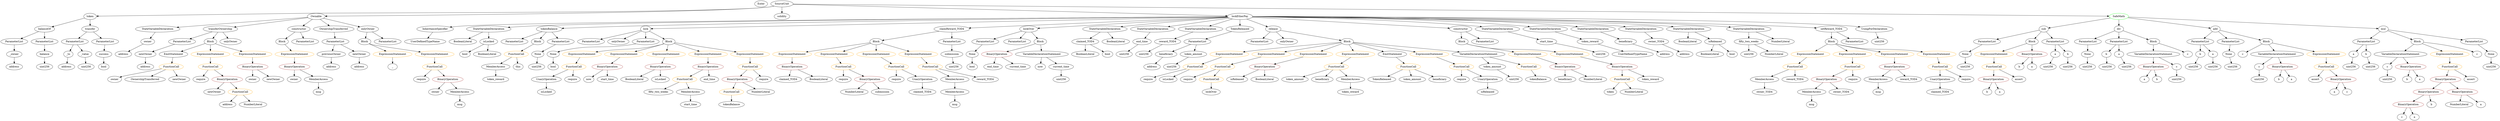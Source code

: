 strict digraph {
	graph [bb="0,0,11866,684"];
	node [label="\N"];
	Enter	[height=0.5,
		pos="3584.5,666",
		width=0.83628];
	ElementaryTypeName_uint256_4	[color=black,
		height=0.5,
		label=uint256,
		pos="10048,306",
		width=1.0442];
	ParameterList_Unnamed_5	[color=black,
		height=0.5,
		label=ParameterList,
		pos="9370.5,450",
		width=1.7095];
	Parameter_None_2	[color=black,
		height=0.5,
		label=None,
		pos="9268.5,378",
		width=0.85014];
	ParameterList_Unnamed_5 -> Parameter_None_2	[pos="e,9288.1,392.4 9347.1,432.94 9332.3,422.78 9313.1,409.57 9297.3,398.77"];
	ParameterList_Unnamed_6	[color=black,
		height=0.5,
		label=ParameterList,
		pos="10418,450",
		width=1.7095];
	Parameter_b_3	[color=black,
		height=0.5,
		label=b,
		pos="10411,378",
		width=0.75];
	ParameterList_Unnamed_6 -> Parameter_b_3	[pos="e,10412,396.1 10416,431.7 10415,424.41 10414,415.73 10413,407.54"];
	Parameter_a_3	[color=black,
		height=0.5,
		label=a,
		pos="10483,378",
		width=0.75];
	ParameterList_Unnamed_6 -> Parameter_a_3	[pos="e,10469,393.57 10433,432.41 10441,423.28 10452,411.81 10461,401.85"];
	Parameter_None_3	[color=black,
		height=0.5,
		label=None,
		pos="10559,378",
		width=0.85014];
	ElementaryTypeName_uint256_13	[color=black,
		height=0.5,
		label=uint256,
		pos="10576,306",
		width=1.0442];
	Parameter_None_3 -> ElementaryTypeName_uint256_13	[pos="e,10571,324.1 10563,359.7 10565,352.32 10567,343.52 10569,335.25"];
	VariableDeclaration_claimed_TOD4	[color=black,
		height=0.5,
		label=claimed_TOD4,
		pos="5114.5,450",
		width=1.8897];
	BooleanLiteral_Unnamed_5	[color=black,
		height=0.5,
		label=BooleanLiteral,
		pos="5114.5,378",
		width=1.7788];
	VariableDeclaration_claimed_TOD4 -> BooleanLiteral_Unnamed_5	[pos="e,5114.5,396.1 5114.5,431.7 5114.5,424.41 5114.5,415.73 5114.5,407.54"];
	ElementaryTypeName_bool_4	[color=black,
		height=0.5,
		label=bool,
		pos="5224.5,378",
		width=0.76697];
	VariableDeclaration_claimed_TOD4 -> ElementaryTypeName_bool_4	[pos="e,5205.3,391.28 5139.8,432.94 5156.4,422.35 5178.3,408.44 5195.6,397.4"];
	ParameterList_Unnamed_20	[color=black,
		height=0.5,
		label=ParameterList,
		pos="2799.5,450",
		width=1.7095];
	Parameter_newOwner	[color=black,
		height=0.5,
		label=newOwner,
		pos="687.54,378",
		width=1.4046];
	ElementaryTypeName_address_5	[color=black,
		height=0.5,
		label=address,
		pos="687.54,306",
		width=1.0996];
	Parameter_newOwner -> ElementaryTypeName_address_5	[pos="e,687.54,324.1 687.54,359.7 687.54,352.41 687.54,343.73 687.54,335.54"];
	UnaryOperation_Unnamed_1	[color=black,
		height=0.5,
		label=UnaryOperation,
		pos="9155.5,234",
		width=1.9452];
	Identifier_claimed_TOD4	[color=black,
		height=0.5,
		label=claimed_TOD4,
		pos="9155.5,162",
		width=1.8897];
	UnaryOperation_Unnamed_1 -> Identifier_claimed_TOD4	[pos="e,9155.5,180.1 9155.5,215.7 9155.5,208.41 9155.5,199.73 9155.5,191.54"];
	BinaryOperation_Unnamed_16	[color=brown,
		height=0.5,
		label=BinaryOperation,
		pos="3488.5,234",
		width=1.9867];
	FunctionCall_Unnamed_11	[color=orange,
		height=0.5,
		label=FunctionCall,
		pos="3461.5,162",
		width=1.6125];
	BinaryOperation_Unnamed_16 -> FunctionCall_Unnamed_11	[pos="e,3468.1,180.1 3481.9,215.7 3479,208.15 3475.5,199.12 3472.2,190.68"];
	NumberLiteral_Unnamed_6	[color=black,
		height=0.5,
		label=NumberLiteral,
		pos="3601.5,162",
		width=1.765];
	BinaryOperation_Unnamed_16 -> NumberLiteral_Unnamed_6	[pos="e,3576.1,178.74 3514.5,216.94 3529.9,207.36 3549.8,195.06 3566.6,184.63"];
	FunctionDefinition_balanceOf	[color=black,
		height=0.5,
		label=balanceOf,
		pos="202.54,522",
		width=1.3491];
	ParameterList_Unnamed_8	[color=black,
		height=0.5,
		label=ParameterList,
		pos="61.543,450",
		width=1.7095];
	FunctionDefinition_balanceOf -> ParameterList_Unnamed_8	[pos="e,91.638,465.94 174.35,507 153.58,496.69 125.04,482.52 101.86,471.02"];
	ParameterList_Unnamed_9	[color=black,
		height=0.5,
		label=ParameterList,
		pos="202.54,450",
		width=1.7095];
	FunctionDefinition_balanceOf -> ParameterList_Unnamed_9	[pos="e,202.54,468.1 202.54,503.7 202.54,496.41 202.54,487.73 202.54,479.54"];
	ExpressionStatement_Unnamed_17	[color=orange,
		height=0.5,
		label=ExpressionStatement,
		pos="8539.5,378",
		width=2.458];
	FunctionCall_Unnamed_15	[color=orange,
		height=0.5,
		label=FunctionCall,
		pos="8446.5,306",
		width=1.6125];
	ExpressionStatement_Unnamed_17 -> FunctionCall_Unnamed_15	[pos="e,8467.8,322.99 8517.5,360.41 8505.3,351.21 8489.9,339.64 8476.6,329.63"];
	Identifier_require_10	[color=black,
		height=0.5,
		label=require,
		pos="5609.5,234",
		width=1.0026];
	StateVariableDeclaration_Unnamed	[color=black,
		height=0.5,
		label=StateVariableDeclaration,
		pos="831.54,522",
		width=2.8184];
	VariableDeclaration_owner	[color=black,
		height=0.5,
		label=owner,
		pos="641.54,450",
		width=0.93331];
	StateVariableDeclaration_Unnamed -> VariableDeclaration_owner	[pos="e,668.78,461.03 788.9,505.29 756.02,493.18 710.96,476.57 679.35,464.93"];
	InheritanceSpecifier_Unnamed	[color=black,
		height=0.5,
		label=InheritanceSpecifier,
		pos="2054.5,522",
		width=2.3333];
	UserDefinedTypeName_Unnamed	[color=black,
		height=0.5,
		label=UserDefinedTypeName,
		pos="2002.5,450",
		width=2.7214];
	InheritanceSpecifier_Unnamed -> UserDefinedTypeName_Unnamed	[pos="e,2015.4,468.28 2042,504.05 2036,496.09 2028.8,486.41 2022.2,477.51"];
	ElementaryTypeName_uint256_18	[color=black,
		height=0.5,
		label=uint256,
		pos="7528.5,378",
		width=1.0442];
	ElementaryTypeName_address_9	[color=black,
		height=0.5,
		label=address,
		pos="7935.5,378",
		width=1.0996];
	Identifier_isReleased_1	[color=black,
		height=0.5,
		label=isReleased,
		pos="5847.5,234",
		width=1.3907];
	Parameter_balance	[color=black,
		height=0.5,
		label=balance,
		pos="202.54,378",
		width=1.0719];
	ElementaryTypeName_uint256_15	[color=black,
		height=0.5,
		label=uint256,
		pos="202.54,306",
		width=1.0442];
	Parameter_balance -> ElementaryTypeName_uint256_15	[pos="e,202.54,324.1 202.54,359.7 202.54,352.41 202.54,343.73 202.54,335.54"];
	Identifier_TokenReleased	[color=black,
		height=0.5,
		label=TokenReleased,
		pos="6551.5,234",
		width=1.8897];
	VariableDeclaration_c	[color=black,
		height=0.5,
		label=c,
		pos="11330,306",
		width=0.75];
	ElementaryTypeName_uint256_3	[color=black,
		height=0.5,
		label=uint256,
		pos="11330,234",
		width=1.0442];
	VariableDeclaration_c -> ElementaryTypeName_uint256_3	[pos="e,11330,252.1 11330,287.7 11330,280.41 11330,271.73 11330,263.54"];
	Identifier_owner_2	[color=black,
		height=0.5,
		label=owner,
		pos="518.54,234",
		width=0.93331];
	ExpressionStatement_Unnamed_16	[color=orange,
		height=0.5,
		label=ExpressionStatement,
		pos="8734.5,378",
		width=2.458];
	FunctionCall_Unnamed_14	[color=orange,
		height=0.5,
		label=FunctionCall,
		pos="8727.5,306",
		width=1.6125];
	ExpressionStatement_Unnamed_16 -> FunctionCall_Unnamed_14	[pos="e,8729.3,324.1 8732.8,359.7 8732.1,352.41 8731.2,343.73 8730.4,335.54"];
	Identifier_require_9	[color=black,
		height=0.5,
		label=require,
		pos="6939.5,234",
		width=1.0026];
	Identifier_msg_4	[color=black,
		height=0.5,
		label=msg,
		pos="4537.5,90",
		width=0.75];
	BinaryOperation_Unnamed_15	[color=brown,
		height=0.5,
		label=BinaryOperation,
		pos="7434.5,306",
		width=1.9867];
	Identifier_beneficiary	[color=black,
		height=0.5,
		label=beneficiary,
		pos="7434.5,234",
		width=1.4184];
	BinaryOperation_Unnamed_15 -> Identifier_beneficiary	[pos="e,7434.5,252.1 7434.5,287.7 7434.5,280.41 7434.5,271.73 7434.5,263.54"];
	NumberLiteral_Unnamed_5	[color=black,
		height=0.5,
		label=NumberLiteral,
		pos="7567.5,234",
		width=1.765];
	BinaryOperation_Unnamed_15 -> NumberLiteral_Unnamed_5	[pos="e,7538.3,250.42 7464.4,289.29 7483.3,279.36 7507.9,266.41 7528.3,255.66"];
	VariableDeclaration_c_2	[color=black,
		height=0.5,
		label=c,
		pos="10721,306",
		width=0.75];
	ElementaryTypeName_uint256_14	[color=black,
		height=0.5,
		label=uint256,
		pos="10721,234",
		width=1.0442];
	VariableDeclaration_c_2 -> ElementaryTypeName_uint256_14	[pos="e,10721,252.1 10721,287.7 10721,280.41 10721,271.73 10721,263.54"];
	ElementaryTypeName_address	[color=black,
		height=0.5,
		label=address,
		pos="61.543,306",
		width=1.0996];
	MemberAccess_Unnamed_6	[color=black,
		height=0.5,
		label=MemberAccess,
		pos="8850.5,234",
		width=1.9174];
	Identifier_msg_3	[color=black,
		height=0.5,
		label=msg,
		pos="8850.5,162",
		width=0.75];
	MemberAccess_Unnamed_6 -> Identifier_msg_3	[pos="e,8850.5,180.1 8850.5,215.7 8850.5,208.41 8850.5,199.73 8850.5,191.54"];
	BooleanLiteral_Unnamed_3	[color=black,
		height=0.5,
		label=BooleanLiteral,
		pos="7951.5,450",
		width=1.7788];
	BinaryOperation_Unnamed_6	[color=brown,
		height=0.5,
		label=BinaryOperation,
		pos="9405.5,234",
		width=1.9867];
	Identifier_b_3	[color=black,
		height=0.5,
		label=b,
		pos="9369.5,162",
		width=0.75];
	BinaryOperation_Unnamed_6 -> Identifier_b_3	[pos="e,9377.8,179.14 9396.6,215.7 9392.6,207.75 9387.6,198.16 9383.1,189.34"];
	Identifier_a_4	[color=black,
		height=0.5,
		label=a,
		pos="9441.5,162",
		width=0.75];
	BinaryOperation_Unnamed_6 -> Identifier_a_4	[pos="e,9433.2,179.14 9414.4,215.7 9418.5,207.75 9423.5,198.16 9428,189.34"];
	ExpressionStatement_Unnamed_23	[color=orange,
		height=0.5,
		label=ExpressionStatement,
		pos="5810.5,378",
		width=2.458];
	FunctionCall_Unnamed_19	[color=orange,
		height=0.5,
		label=FunctionCall,
		pos="5642.5,306",
		width=1.6125];
	ExpressionStatement_Unnamed_23 -> FunctionCall_Unnamed_19	[pos="e,5676.1,321 5772.8,361.29 5747.2,350.61 5713.2,336.46 5686.4,325.28"];
	StateVariableDeclaration_Unnamed_3	[color=black,
		height=0.5,
		label=StateVariableDeclaration,
		pos="2309.5,522",
		width=2.8184];
	BooleanLiteral_Unnamed_1	[color=black,
		height=0.5,
		label=BooleanLiteral,
		pos="2182.5,450",
		width=1.7788];
	StateVariableDeclaration_Unnamed_3 -> BooleanLiteral_Unnamed_1	[pos="e,2210.7,466.51 2279.4,504.41 2261.9,494.72 2239.5,482.4 2220.7,472.04"];
	VariableDeclaration_isLocked	[color=black,
		height=0.5,
		label=isLocked,
		pos="2309.5,450",
		width=1.2521];
	StateVariableDeclaration_Unnamed_3 -> VariableDeclaration_isLocked	[pos="e,2309.5,468.1 2309.5,503.7 2309.5,496.41 2309.5,487.73 2309.5,479.54"];
	Identifier_b_4	[color=black,
		height=0.5,
		label=b,
		pos="9514.5,306",
		width=0.75];
	Identifier_b_5	[color=black,
		height=0.5,
		label=b,
		pos="10821,234",
		width=0.75];
	ExpressionStatement_Unnamed_22	[color=orange,
		height=0.5,
		label=ExpressionStatement,
		pos="3739.5,378",
		width=2.458];
	BinaryOperation_Unnamed_23	[color=brown,
		height=0.5,
		label=BinaryOperation,
		pos="3739.5,306",
		width=1.9867];
	ExpressionStatement_Unnamed_22 -> BinaryOperation_Unnamed_23	[pos="e,3739.5,324.1 3739.5,359.7 3739.5,352.41 3739.5,343.73 3739.5,335.54"];
	BinaryOperation_Unnamed_17	[color=brown,
		height=0.5,
		label=BinaryOperation,
		pos="2873.5,306",
		width=1.9867];
	Identifier_now	[color=black,
		height=0.5,
		label=now,
		pos="2764.5,234",
		width=0.75];
	BinaryOperation_Unnamed_17 -> Identifier_now	[pos="e,2783.6,247.21 2848.3,288.76 2831.8,278.16 2810.2,264.3 2793.1,253.31"];
	Identifier_start_time	[color=black,
		height=0.5,
		label=start_time,
		pos="2856.5,234",
		width=1.3076];
	BinaryOperation_Unnamed_17 -> Identifier_start_time	[pos="e,2860.7,252.1 2869.3,287.7 2867.5,280.32 2865.4,271.52 2863.4,263.25"];
	ElementaryTypeName_address_4	[color=black,
		height=0.5,
		label=address,
		pos="1691.5,306",
		width=1.0996];
	Block_Unnamed_7	[color=black,
		height=0.5,
		label=Block,
		pos="6903.5,450",
		width=0.90558];
	ExpressionStatement_Unnamed_9	[color=orange,
		height=0.5,
		label=ExpressionStatement,
		pos="7189.5,378",
		width=2.458];
	Block_Unnamed_7 -> ExpressionStatement_Unnamed_9	[pos="e,7122.7,390.1 6928.4,437.84 6933.7,435.72 6939.2,433.66 6944.5,432 6999.5,414.83 7063,401.26 7111.6,392.15"];
	ExpressionStatement_Unnamed_8	[color=orange,
		height=0.5,
		label=ExpressionStatement,
		pos="7384.5,378",
		width=2.458];
	Block_Unnamed_7 -> ExpressionStatement_Unnamed_8	[pos="e,7320.3,390.77 6927.9,437.57 6933.3,435.42 6939,433.41 6944.5,432 7092.7,394.34 7135.2,417.07 7286.5,396 7293.9,394.98 7301.5,393.82 \
7309.2,392.6"];
	VariableDeclaration_token_amount_1	[color=black,
		height=0.5,
		label=token_amount,
		pos="7101.5,306",
		width=1.765];
	ElementaryTypeName_uint256_26	[color=black,
		height=0.5,
		label=uint256,
		pos="7189.5,234",
		width=1.0442];
	VariableDeclaration_token_amount_1 -> ElementaryTypeName_uint256_26	[pos="e,7170.7,249.95 7122,288.76 7133.8,279.34 7148.9,267.34 7161.8,257.06"];
	FunctionDefinition_sub	[color=black,
		height=0.5,
		label=sub,
		pos="9641.5,522",
		width=0.75];
	FunctionDefinition_sub -> ParameterList_Unnamed_5	[pos="e,9415.6,462.63 9616.5,514.54 9573.6,503.44 9484.8,480.5 9426.4,465.44"];
	Block_Unnamed_2	[color=black,
		height=0.5,
		label=Block,
		pos="9583.5,450",
		width=0.90558];
	FunctionDefinition_sub -> Block_Unnamed_2	[pos="e,9596.5,466.64 9629,505.81 9621.6,496.94 9612.2,485.55 9603.8,475.45"];
	ParameterList_Unnamed_4	[color=black,
		height=0.5,
		label=ParameterList,
		pos="9700.5,450",
		width=1.7095];
	FunctionDefinition_sub -> ParameterList_Unnamed_4	[pos="e,9686.5,467.63 9654.3,505.81 9661.6,497.19 9670.9,486.18 9679.2,476.29"];
	ElementaryTypeName_address_3	[color=black,
		height=0.5,
		label=address,
		pos="1555.5,306",
		width=1.0996];
	Identifier_token	[color=black,
		height=0.5,
		label=token,
		pos="7650.5,162",
		width=0.864];
	FunctionDefinition_div	[color=black,
		height=0.5,
		label=div,
		pos="10009,522",
		width=0.75];
	ParameterList_Unnamed_3	[color=black,
		height=0.5,
		label=ParameterList,
		pos="9863.5,450",
		width=1.7095];
	FunctionDefinition_div -> ParameterList_Unnamed_3	[pos="e,9894.4,465.9 9987.1,510.67 9965.5,500.23 9931.5,483.83 9904.7,470.86"];
	ParameterList_Unnamed_2	[color=black,
		height=0.5,
		label=ParameterList,
		pos="10009,450",
		width=1.7095];
	FunctionDefinition_div -> ParameterList_Unnamed_2	[pos="e,10009,468.1 10009,503.7 10009,496.41 10009,487.73 10009,479.54"];
	Block_Unnamed_1	[color=black,
		height=0.5,
		label=Block,
		pos="10175,450",
		width=0.90558];
	FunctionDefinition_div -> Block_Unnamed_1	[pos="e,10149,461.66 10031,511.56 10059,499.89 10106,479.89 10139,466.09"];
	Identifier_fifty_two_weeks	[color=black,
		height=0.5,
		label=fifty_two_weeks,
		pos="3101.5,162",
		width=2.0145];
	FunctionCall_Unnamed_8	[color=orange,
		height=0.5,
		label=FunctionCall,
		pos="2441.5,378",
		width=1.6125];
	MemberAccess_Unnamed_2	[color=black,
		height=0.5,
		label=MemberAccess,
		pos="2334.5,306",
		width=1.9174];
	FunctionCall_Unnamed_8 -> MemberAccess_Unnamed_2	[pos="e,2359.2,323.14 2417.5,361.29 2403.1,351.88 2384.6,339.76 2368.7,329.36"];
	Identifier_this	[color=black,
		height=0.5,
		label=this,
		pos="2448.5,306",
		width=0.75];
	FunctionCall_Unnamed_8 -> Identifier_this	[pos="e,2446.8,324.1 2443.3,359.7 2444,352.41 2444.9,343.73 2445.7,335.54"];
	ElementaryTypeName_uint256_11	[color=black,
		height=0.5,
		label=uint256,
		pos="10483,306",
		width=1.0442];
	ExpressionStatement_Unnamed_25	[color=orange,
		height=0.5,
		label=ExpressionStatement,
		pos="6005.5,378",
		width=2.458];
	FunctionCall_Unnamed_21	[color=orange,
		height=0.5,
		label=FunctionCall,
		pos="5776.5,306",
		width=1.6125];
	ExpressionStatement_Unnamed_25 -> FunctionCall_Unnamed_21	[pos="e,5816.9,319.35 5957.8,362.41 5919.7,350.76 5866.4,334.48 5827.5,322.58"];
	Identifier_a_7	[color=black,
		height=0.5,
		label=a,
		pos="11084,162",
		width=0.75];
	Parameter_a_2	[color=black,
		height=0.5,
		label=a,
		pos="9700.5,378",
		width=0.75];
	ElementaryTypeName_uint256_8	[color=black,
		height=0.5,
		label=uint256,
		pos="9675.5,306",
		width=1.0442];
	Parameter_a_2 -> ElementaryTypeName_uint256_8	[pos="e,9681.5,323.79 9694.5,360.05 9691.8,352.4 9688.5,343.16 9685.4,334.56"];
	FunctionCall_Unnamed_12	[color=orange,
		height=0.5,
		label=FunctionCall,
		pos="3233.5,234",
		width=1.6125];
	FunctionCall_Unnamed_12 -> Identifier_fifty_two_weeks	[pos="e,3131.2,178.72 3205.2,217.98 3186.6,208.09 3161.9,194.98 3141.2,184.05"];
	MemberAccess_Unnamed_3	[color=black,
		height=0.5,
		label=MemberAccess,
		pos="3261.5,162",
		width=1.9174];
	FunctionCall_Unnamed_12 -> MemberAccess_Unnamed_3	[pos="e,3254.7,180.1 3240.5,215.7 3243.5,208.15 3247.1,199.12 3250.5,190.68"];
	FunctionCall_Unnamed_10	[color=orange,
		height=0.5,
		label=FunctionCall,
		pos="3544.5,306",
		width=1.6125];
	FunctionCall_Unnamed_10 -> BinaryOperation_Unnamed_16	[pos="e,3502,251.79 3531,288.05 3524.4,279.8 3516.3,269.7 3509,260.54"];
	Identifier_require_3	[color=black,
		height=0.5,
		label=require,
		pos="3614.5,234",
		width=1.0026];
	FunctionCall_Unnamed_10 -> Identifier_require_3	[pos="e,3599,250.51 3561.1,288.41 3570.1,279.44 3581.3,268.21 3591.2,258.37"];
	BooleanLiteral_Unnamed_4	[color=black,
		height=0.5,
		label=BooleanLiteral,
		pos="2985.5,234",
		width=1.7788];
	Parameter_submission	[color=black,
		height=0.5,
		label=submission,
		pos="4483.5,378",
		width=1.46];
	ElementaryTypeName_uint256_24	[color=black,
		height=0.5,
		label=uint256,
		pos="4502.5,306",
		width=1.0442];
	Parameter_submission -> ElementaryTypeName_uint256_24	[pos="e,4497.9,324.1 4488.2,359.7 4490.3,352.24 4492.7,343.32 4495,334.97"];
	Identifier_lockOver	[color=black,
		height=0.5,
		label=lockOver,
		pos="5721.5,162",
		width=1.2521];
	EmitStatement_Unnamed	[color=black,
		height=0.5,
		label=EmitStatement,
		pos="820.54,378",
		width=1.7788];
	FunctionCall_Unnamed_6	[color=orange,
		height=0.5,
		label=FunctionCall,
		pos="812.54,306",
		width=1.6125];
	EmitStatement_Unnamed -> FunctionCall_Unnamed_6	[pos="e,814.5,324.1 818.57,359.7 817.73,352.41 816.74,343.73 815.8,335.54"];
	Parameter_None_5	[color=black,
		height=0.5,
		label=None,
		pos="2627.5,378",
		width=0.85014];
	ElementaryTypeName_bool_3	[color=black,
		height=0.5,
		label=bool,
		pos="2621.5,306",
		width=0.76697];
	Parameter_None_5 -> ElementaryTypeName_bool_3	[pos="e,2623,324.1 2626.1,359.7 2625.4,352.41 2624.7,343.73 2624,335.54"];
	ModifierInvocation_onlyOwner_1	[color=black,
		height=0.5,
		label=onlyOwner,
		pos="2930.5,450",
		width=1.4323];
	BinaryOperation_Unnamed	[color=brown,
		height=0.5,
		label=BinaryOperation,
		pos="11447,306",
		width=1.9867];
	Identifier_b	[color=black,
		height=0.5,
		label=b,
		pos="11416,234",
		width=0.75];
	BinaryOperation_Unnamed -> Identifier_b	[pos="e,11423,251.62 11439,287.7 11435,279.95 11431,270.64 11428,262.02"];
	Identifier_a	[color=black,
		height=0.5,
		label=a,
		pos="11488,234",
		width=0.75];
	BinaryOperation_Unnamed -> Identifier_a	[pos="e,11478,251.14 11457,287.7 11461,279.67 11467,269.95 11472,261.05"];
	Identifier_OwnershipTransferred	[color=black,
		height=0.5,
		label=OwnershipTransferred,
		pos="664.54,234",
		width=2.6243];
	BooleanLiteral_Unnamed_2	[color=black,
		height=0.5,
		label=BooleanLiteral,
		pos="8057.5,378",
		width=1.7788];
	ElementaryTypeName_uint256_20	[color=black,
		height=0.5,
		label=uint256,
		pos="8250.5,378",
		width=1.0442];
	Block_Unnamed_11	[color=black,
		height=0.5,
		label=Block,
		pos="4129.5,450",
		width=0.90558];
	Block_Unnamed_11 -> ExpressionStatement_Unnamed_22	[pos="e,3804.2,390.61 4098.6,443.45 4037.9,432.56 3901.7,408.1 3815.5,392.64"];
	ExpressionStatement_Unnamed_20	[color=orange,
		height=0.5,
		label=ExpressionStatement,
		pos="3934.5,378",
		width=2.458];
	Block_Unnamed_11 -> ExpressionStatement_Unnamed_20	[pos="e,3977,394.24 4102.8,439.41 4073.3,428.81 4025,411.47 3987.7,398.08"];
	ExpressionStatement_Unnamed_19	[color=orange,
		height=0.5,
		label=ExpressionStatement,
		pos="4129.5,378",
		width=2.458];
	Block_Unnamed_11 -> ExpressionStatement_Unnamed_19	[pos="e,4129.5,396.1 4129.5,431.7 4129.5,424.41 4129.5,415.73 4129.5,407.54"];
	ExpressionStatement_Unnamed_21	[color=orange,
		height=0.5,
		label=ExpressionStatement,
		pos="4324.5,378",
		width=2.458];
	Block_Unnamed_11 -> ExpressionStatement_Unnamed_21	[pos="e,4282.1,394.24 4156.2,439.41 4185.8,428.81 4234.1,411.47 4271.4,398.08"];
	Identifier_a_5	[color=black,
		height=0.5,
		label=a,
		pos="9586.5,306",
		width=0.75];
	Identifier_require_4	[color=black,
		height=0.5,
		label=require,
		pos="9279.5,234",
		width=1.0026];
	ExpressionStatement_Unnamed_18	[color=orange,
		height=0.5,
		label=ExpressionStatement,
		pos="8929.5,378",
		width=2.458];
	BinaryOperation_Unnamed_21	[color=brown,
		height=0.5,
		label=BinaryOperation,
		pos="8929.5,306",
		width=1.9867];
	ExpressionStatement_Unnamed_18 -> BinaryOperation_Unnamed_21	[pos="e,8929.5,324.1 8929.5,359.7 8929.5,352.41 8929.5,343.73 8929.5,335.54"];
	ParameterList_Unnamed_18	[color=black,
		height=0.5,
		label=ParameterList,
		pos="2434.5,450",
		width=1.7095];
	MemberAccess_Unnamed_4	[color=black,
		height=0.5,
		label=MemberAccess,
		pos="8521.5,162",
		width=1.9174];
	Identifier_msg_2	[color=black,
		height=0.5,
		label=msg,
		pos="8521.5,90",
		width=0.75];
	MemberAccess_Unnamed_4 -> Identifier_msg_2	[pos="e,8521.5,108.1 8521.5,143.7 8521.5,136.41 8521.5,127.73 8521.5,119.54"];
	ElementaryTypeName_uint256_12	[color=black,
		height=0.5,
		label=uint256,
		pos="10390,306",
		width=1.0442];
	Parameter_b_3 -> ElementaryTypeName_uint256_12	[pos="e,10395,324.28 10405,360.05 10403,352.6 10401,343.64 10398,335.22"];
	BinaryOperation_Unnamed_18	[color=brown,
		height=0.5,
		label=BinaryOperation,
		pos="3349.5,306",
		width=1.9867];
	BinaryOperation_Unnamed_18 -> FunctionCall_Unnamed_12	[pos="e,3259.2,250.5 3322.9,288.94 3306.9,279.29 3286.4,266.89 3269,256.41"];
	Identifier_end_time	[color=black,
		height=0.5,
		label=end_time,
		pos="3354.5,234",
		width=1.2382];
	BinaryOperation_Unnamed_18 -> Identifier_end_time	[pos="e,3353.3,252.1 3350.8,287.7 3351.3,280.41 3351.9,271.73 3352.5,263.54"];
	ExpressionStatement_Unnamed_10	[color=orange,
		height=0.5,
		label=ExpressionStatement,
		pos="2764.5,378",
		width=2.458];
	FunctionCall_Unnamed_9	[color=orange,
		height=0.5,
		label=FunctionCall,
		pos="2725.5,306",
		width=1.6125];
	ExpressionStatement_Unnamed_10 -> FunctionCall_Unnamed_9	[pos="e,2735.1,324.1 2754.9,359.7 2750.6,351.98 2745.4,342.71 2740.6,334.11"];
	Identifier_assert_1	[color=black,
		height=0.5,
		label=assert,
		pos="9527.5,234",
		width=0.89172];
	Identifier_c_3	[color=black,
		height=0.5,
		label=c,
		pos="11156,162",
		width=0.75];
	ExpressionStatement_Unnamed_15	[color=orange,
		height=0.5,
		label=ExpressionStatement,
		pos="9128.5,378",
		width=2.458];
	FunctionCall_Unnamed_13	[color=orange,
		height=0.5,
		label=FunctionCall,
		pos="9154.5,306",
		width=1.6125];
	ExpressionStatement_Unnamed_15 -> FunctionCall_Unnamed_13	[pos="e,9148.2,324.1 9135,359.7 9137.8,352.15 9141.1,343.12 9144.3,334.68"];
	ExpressionStatement_Unnamed_3	[color=orange,
		height=0.5,
		label=ExpressionStatement,
		pos="1381.5,378",
		width=2.458];
	BinaryOperation_Unnamed_10	[color=brown,
		height=0.5,
		label=BinaryOperation,
		pos="1385.5,306",
		width=1.9867];
	ExpressionStatement_Unnamed_3 -> BinaryOperation_Unnamed_10	[pos="e,1384.6,324.1 1382.5,359.7 1382.9,352.41 1383.4,343.73 1383.9,335.54"];
	FunctionDefinition_tokenBalance	[color=black,
		height=0.5,
		label=tokenBalance,
		pos="2602.5,522",
		width=1.6679];
	FunctionDefinition_tokenBalance -> ParameterList_Unnamed_18	[pos="e,2468.8,465.26 2568.5,506.83 2542.8,496.1 2507.2,481.26 2479.1,469.57"];
	Block_Unnamed_8	[color=black,
		height=0.5,
		label=Block,
		pos="2546.5,450",
		width=0.90558];
	FunctionDefinition_tokenBalance -> Block_Unnamed_8	[pos="e,2559.2,466.83 2589,504.05 2582.2,495.56 2573.8,485.11 2566.3,475.73"];
	ParameterList_Unnamed_19	[color=black,
		height=0.5,
		label=ParameterList,
		pos="2658.5,450",
		width=1.7095];
	FunctionDefinition_tokenBalance -> ParameterList_Unnamed_19	[pos="e,2645.1,467.79 2616.1,504.05 2622.7,495.8 2630.8,485.7 2638.1,476.54"];
	ExpressionStatement_Unnamed_5	[color=orange,
		height=0.5,
		label=ExpressionStatement,
		pos="1848.5,378",
		width=2.458];
	Identifier__	[color=black,
		height=0.5,
		label=_,
		pos="1848.5,306",
		width=0.75];
	ExpressionStatement_Unnamed_5 -> Identifier__	[pos="e,1848.5,324.1 1848.5,359.7 1848.5,352.41 1848.5,343.73 1848.5,335.54"];
	ExpressionStatement_Unnamed_6	[color=orange,
		height=0.5,
		label=ExpressionStatement,
		pos="991.54,378",
		width=2.458];
	FunctionCall_Unnamed_4	[color=orange,
		height=0.5,
		label=FunctionCall,
		pos="991.54,306",
		width=1.6125];
	ExpressionStatement_Unnamed_6 -> FunctionCall_Unnamed_4	[pos="e,991.54,324.1 991.54,359.7 991.54,352.41 991.54,343.73 991.54,335.54"];
	Identifier_assert_2	[color=black,
		height=0.5,
		label=assert,
		pos="10998,234",
		width=0.89172];
	Identifier_token_reward_1	[color=black,
		height=0.5,
		label=token_reward,
		pos="2334.5,234",
		width=1.7095];
	MemberAccess_Unnamed_2 -> Identifier_token_reward_1	[pos="e,2334.5,252.1 2334.5,287.7 2334.5,280.41 2334.5,271.73 2334.5,263.54"];
	FunctionDefinition_lock	[color=black,
		height=0.5,
		label=lock,
		pos="3061.5,522",
		width=0.75];
	FunctionDefinition_lock -> ParameterList_Unnamed_20	[pos="e,2843.8,462.83 3036.9,514.41 2995.5,503.34 2910.9,480.74 2854.7,465.73"];
	FunctionDefinition_lock -> ModifierInvocation_onlyOwner_1	[pos="e,2958,465.69 3040.8,509.91 3021.3,499.5 2991.7,483.68 2968.1,471.06"];
	ParameterList_Unnamed_21	[color=black,
		height=0.5,
		label=ParameterList,
		pos="3061.5,450",
		width=1.7095];
	FunctionDefinition_lock -> ParameterList_Unnamed_21	[pos="e,3061.5,468.1 3061.5,503.7 3061.5,496.41 3061.5,487.73 3061.5,479.54"];
	Block_Unnamed_9	[color=black,
		height=0.5,
		label=Block,
		pos="3173.5,450",
		width=0.90558];
	FunctionDefinition_lock -> Block_Unnamed_9	[pos="e,3152.6,464.06 3080.8,508.97 3097.9,498.27 3123.2,482.44 3143.1,470.02"];
	Identifier_claimed_TOD4_1	[color=black,
		height=0.5,
		label=claimed_TOD4,
		pos="4380.5,162",
		width=1.8897];
	ElementaryTypeName_uint256_9	[color=black,
		height=0.5,
		label=uint256,
		pos="9768.5,306",
		width=1.0442];
	ParameterList_Unnamed_17	[color=black,
		height=0.5,
		label=ParameterList,
		pos="7015.5,450",
		width=1.7095];
	Parameter_a	[color=black,
		height=0.5,
		label=a,
		pos="11158,378",
		width=0.75];
	ElementaryTypeName_uint256	[color=black,
		height=0.5,
		label=uint256,
		pos="11148,306",
		width=1.0442];
	Parameter_a -> ElementaryTypeName_uint256	[pos="e,11150,324.1 11155,359.7 11154,352.32 11153,343.52 11152,335.25"];
	FunctionCall_Unnamed_6 -> Identifier_owner_2	[pos="e,544.21,245.99 766.76,294.62 756.8,292.41 746.33,290.1 736.54,288 658.91,271.33 637.64,274.68 561.54,252 559.32,251.34 557.05,250.61 \
554.77,249.83"];
	FunctionCall_Unnamed_6 -> Identifier_OwnershipTransferred	[pos="e,698.89,251.24 781.52,290.33 760.57,280.42 732.59,267.18 709.25,256.14"];
	Identifier_newOwner_1	[color=black,
		height=0.5,
		label=newOwner,
		pos="827.54,234",
		width=1.4046];
	FunctionCall_Unnamed_6 -> Identifier_newOwner_1	[pos="e,823.88,252.1 816.25,287.7 817.83,280.32 819.72,271.52 821.49,263.25"];
	ExpressionStatement_Unnamed_1	[color=orange,
		height=0.5,
		label=ExpressionStatement,
		pos="9405.5,378",
		width=2.458];
	Block_Unnamed_2 -> ExpressionStatement_Unnamed_1	[pos="e,9444.9,394.49 9557.7,438.82 9530.9,428.32 9488.6,411.67 9455.4,398.6"];
	BinaryOperation_Unnamed_7	[color=brown,
		height=0.5,
		label=BinaryOperation,
		pos="9583.5,378",
		width=1.9867];
	Block_Unnamed_2 -> BinaryOperation_Unnamed_7	[pos="e,9583.5,396.1 9583.5,431.7 9583.5,424.41 9583.5,415.73 9583.5,407.54"];
	Identifier_isLocked	[color=black,
		height=0.5,
		label=isLocked,
		pos="2559.5,162",
		width=1.2521];
	VariableDeclarationStatement_Unnamed	[color=black,
		height=0.5,
		label=VariableDeclarationStatement,
		pos="11394,378",
		width=3.3174];
	VariableDeclarationStatement_Unnamed -> VariableDeclaration_c	[pos="e,11343,321.74 11378,359.7 11370,350.77 11359,339.76 11351,330.11"];
	VariableDeclarationStatement_Unnamed -> BinaryOperation_Unnamed	[pos="e,11434,324.1 11407,359.7 11413,351.73 11420,342.1 11427,333.26"];
	VariableDeclaration_reward_TOD4	[color=black,
		height=0.5,
		label=reward_TOD4,
		pos="5519.5,450",
		width=1.8065];
	ElementaryTypeName_uint256_23	[color=black,
		height=0.5,
		label=uint256,
		pos="5400.5,378",
		width=1.0442];
	VariableDeclaration_reward_TOD4 -> ElementaryTypeName_uint256_23	[pos="e,5423.5,392.53 5492.8,433.29 5475.3,422.95 5452.1,409.35 5433.4,398.34"];
	Parameter_b_1	[color=black,
		height=0.5,
		label=b,
		pos="9938.5,378",
		width=0.75];
	ElementaryTypeName_uint256_5	[color=black,
		height=0.5,
		label=uint256,
		pos="9954.5,306",
		width=1.0442];
	Parameter_b_1 -> ElementaryTypeName_uint256_5	[pos="e,9950.6,324.1 9942.5,359.7 9944.2,352.32 9946.2,343.52 9948.1,335.25"];
	ContractDefinition_token	[color=black,
		height=0.5,
		label=token,
		pos="413.54,594",
		width=0.864];
	ContractDefinition_token -> FunctionDefinition_balanceOf	[pos="e,237.82,534.7 386.82,584.13 352.11,572.62 290.96,552.33 248.68,538.3"];
	FunctionDefinition_transfer	[color=black,
		height=0.5,
		label=transfer,
		pos="413.54,522",
		width=1.0719];
	ContractDefinition_token -> FunctionDefinition_transfer	[pos="e,413.54,540.1 413.54,575.7 413.54,568.41 413.54,559.73 413.54,551.54"];
	FunctionDefinition_claimReward_TOD4	[color=black,
		height=0.5,
		label=claimReward_TOD4,
		pos="4483.5,522",
		width=2.4442];
	FunctionDefinition_claimReward_TOD4 -> Block_Unnamed_11	[pos="e,4160.1,457.03 4421.9,508.81 4350,494.6 4233.3,471.52 4171.3,459.26"];
	ParameterList_Unnamed_23	[color=black,
		height=0.5,
		label=ParameterList,
		pos="4483.5,450",
		width=1.7095];
	FunctionDefinition_claimReward_TOD4 -> ParameterList_Unnamed_23	[pos="e,4483.5,468.1 4483.5,503.7 4483.5,496.41 4483.5,487.73 4483.5,479.54"];
	FunctionCall_Unnamed_2	[color=orange,
		height=0.5,
		label=FunctionCall,
		pos="11025,306",
		width=1.6125];
	FunctionCall_Unnamed_2 -> Identifier_assert_2	[pos="e,11004,252.1 11018,287.7 11015,280.15 11011,271.12 11008,262.68"];
	BinaryOperation_Unnamed_9	[color=brown,
		height=0.5,
		label=BinaryOperation,
		pos="11120,234",
		width=1.9867];
	FunctionCall_Unnamed_2 -> BinaryOperation_Unnamed_9	[pos="e,11097,251.55 11046,289.12 11058,280 11074,268.4 11088,258.28"];
	FunctionDefinition_lockOver	[color=black,
		height=0.5,
		label=lockOver,
		pos="4848.5,522",
		width=1.2521];
	ParameterList_Unnamed_25	[color=black,
		height=0.5,
		label=ParameterList,
		pos="4642.5,450",
		width=1.7095];
	FunctionDefinition_lockOver -> ParameterList_Unnamed_25	[pos="e,4681.7,464.31 4815,509.6 4781.8,498.31 4730.6,480.91 4692.6,467.99"];
	ParameterList_Unnamed_24	[color=black,
		height=0.5,
		label=ParameterList,
		pos="4792.5,450",
		width=1.7095];
	FunctionDefinition_lockOver -> ParameterList_Unnamed_24	[pos="e,4806.1,467.96 4835.3,504.41 4828.7,496.16 4820.5,486.01 4813.2,476.78"];
	Block_Unnamed_12	[color=black,
		height=0.5,
		label=Block,
		pos="4904.5,450",
		width=0.90558];
	FunctionDefinition_lockOver -> Block_Unnamed_12	[pos="e,4891.8,466.99 4861.8,504.41 4868.6,495.92 4877,485.41 4884.6,475.96"];
	Identifier_require_1	[color=black,
		height=0.5,
		label=require,
		pos="932.54,234",
		width=1.0026];
	FunctionCall_Unnamed_4 -> Identifier_require_1	[pos="e,946.02,250.99 977.56,288.41 970.33,279.83 961.36,269.19 953.34,259.67"];
	BinaryOperation_Unnamed_12	[color=brown,
		height=0.5,
		label=BinaryOperation,
		pos="1058.5,234",
		width=1.9867];
	FunctionCall_Unnamed_4 -> BinaryOperation_Unnamed_12	[pos="e,1042.3,251.96 1007.4,288.41 1015.5,279.99 1025.4,269.58 1034.4,260.2"];
	Identifier_end_time_1	[color=black,
		height=0.5,
		label=end_time,
		pos="4683.5,306",
		width=1.2382];
	ElementaryTypeName_bool	[color=black,
		height=0.5,
		label=bool,
		pos="481.54,306",
		width=0.76697];
	ParameterList_Unnamed_7	[color=black,
		height=0.5,
		label=ParameterList,
		pos="10559,450",
		width=1.7095];
	ParameterList_Unnamed_7 -> Parameter_None_3	[pos="e,10559,396.1 10559,431.7 10559,424.41 10559,415.73 10559,407.54"];
	ElementaryTypeName_uint256_16	[color=black,
		height=0.5,
		label=uint256,
		pos="396.54,306",
		width=1.0442];
	Parameter_None_6	[color=black,
		height=0.5,
		label=None,
		pos="4584.5,378",
		width=0.85014];
	ParameterList_Unnamed_25 -> Parameter_None_6	[pos="e,4597.3,394.36 4628.5,432.05 4621.3,423.35 4612.4,412.59 4604.5,403.03"];
	Parameter_None_1	[color=black,
		height=0.5,
		label=None,
		pos="9861.5,378",
		width=0.85014];
	ParameterList_Unnamed_3 -> Parameter_None_1	[pos="e,9862,396.1 9863,431.7 9862.8,424.41 9862.6,415.73 9862.4,407.54"];
	ElementaryTypeName_uint256_10	[color=black,
		height=0.5,
		label=uint256,
		pos="9268.5,306",
		width=1.0442];
	Identifier_require	[color=black,
		height=0.5,
		label=require,
		pos="1980.5,234",
		width=1.0026];
	ElementaryTypeName_bool_2	[color=black,
		height=0.5,
		label=bool,
		pos="8167.5,378",
		width=0.76697];
	StateVariableDeclaration_Unnamed_8	[color=black,
		height=0.5,
		label=StateVariableDeclaration,
		pos="5217.5,522",
		width=2.8184];
	StateVariableDeclaration_Unnamed_8 -> VariableDeclaration_claimed_TOD4	[pos="e,5138.3,467.15 5192.9,504.23 5179.3,495.01 5162.3,483.44 5147.6,473.45"];
	BooleanLiteral_Unnamed_6	[color=black,
		height=0.5,
		label=BooleanLiteral,
		pos="5264.5,450",
		width=1.7788];
	StateVariableDeclaration_Unnamed_8 -> BooleanLiteral_Unnamed_6	[pos="e,5253.1,468.1 5229.2,503.7 5234.5,495.81 5240.8,486.3 5246.7,477.55"];
	ElementaryTypeName_address_6	[color=black,
		height=0.5,
		label=address,
		pos="1062.5,90",
		width=1.0996];
	ParameterList_Unnamed	[color=black,
		height=0.5,
		label=ParameterList,
		pos="11230,450",
		width=1.7095];
	ParameterList_Unnamed -> Parameter_a	[pos="e,11172,393.11 11212,432.41 11203,423.06 11191,411.26 11180,401.13"];
	Parameter_b	[color=black,
		height=0.5,
		label=b,
		pos="11230,378",
		width=0.75];
	ParameterList_Unnamed -> Parameter_b	[pos="e,11230,396.1 11230,431.7 11230,424.41 11230,415.73 11230,407.54"];
	ElementaryTypeName_uint256_25	[color=black,
		height=0.5,
		label=uint256,
		pos="5011.5,234",
		width=1.0442];
	FunctionCall_Unnamed_7	[color=orange,
		height=0.5,
		label=FunctionCall,
		pos="7707.5,234",
		width=1.6125];
	FunctionCall_Unnamed_7 -> Identifier_token	[pos="e,7663.4,178.83 7693.7,216.05 7686.8,207.56 7678.3,197.11 7670.7,187.73"];
	NumberLiteral_Unnamed_4	[color=black,
		height=0.5,
		label=NumberLiteral,
		pos="7763.5,162",
		width=1.765];
	FunctionCall_Unnamed_7 -> NumberLiteral_Unnamed_4	[pos="e,7750.1,179.79 7721.1,216.05 7727.7,207.8 7735.8,197.7 7743.1,188.54"];
	ParameterList_Unnamed_26	[color=black,
		height=0.5,
		label=ParameterList,
		pos="5943.5,450",
		width=1.7095];
	Block_Unnamed_10	[color=black,
		height=0.5,
		label=Block,
		pos="8636.5,450",
		width=0.90558];
	Block_Unnamed_10 -> ExpressionStatement_Unnamed_17	[pos="e,8562.8,395.76 8617.4,435.17 8604.4,425.8 8586.9,413.19 8571.8,402.29"];
	Block_Unnamed_10 -> ExpressionStatement_Unnamed_16	[pos="e,8711.1,395.76 8655.9,435.17 8669,425.8 8686.7,413.19 8701.9,402.29"];
	Block_Unnamed_10 -> ExpressionStatement_Unnamed_18	[pos="e,8866.3,390.91 8661.4,437.82 8666.7,435.7 8672.2,433.64 8677.5,432 8710.1,421.94 8793.1,405.09 8855,393.1"];
	Block_Unnamed_10 -> ExpressionStatement_Unnamed_15	[pos="e,9063.3,390.49 8660.9,437.56 8666.3,435.41 8672,433.4 8677.5,432 8828.7,393.74 8872,416.83 9026.5,396 9034.8,394.88 9043.5,393.61 \
9052.1,392.27"];
	ParameterList_Unnamed_10	[color=black,
		height=0.5,
		label=ParameterList,
		pos="343.54,450",
		width=1.7095];
	FunctionDefinition_transfer -> ParameterList_Unnamed_10	[pos="e,360.34,467.8 397.66,505.12 388.96,496.42 377.99,485.45 368.21,475.66"];
	ParameterList_Unnamed_11	[color=black,
		height=0.5,
		label=ParameterList,
		pos="484.54,450",
		width=1.7095];
	FunctionDefinition_transfer -> ParameterList_Unnamed_11	[pos="e,467.59,467.71 429.3,505.46 438.17,496.72 449.46,485.59 459.51,475.68"];
	BinaryOperation_Unnamed_19	[color=brown,
		height=0.5,
		label=BinaryOperation,
		pos="3112.5,306",
		width=1.9867];
	BinaryOperation_Unnamed_19 -> BooleanLiteral_Unnamed_4	[pos="e,3013.8,250.58 3083.7,289.12 3066,279.34 3043,266.69 3023.8,256.07"];
	Identifier_isLocked_1	[color=black,
		height=0.5,
		label=isLocked,
		pos="3112.5,234",
		width=1.2521];
	BinaryOperation_Unnamed_19 -> Identifier_isLocked_1	[pos="e,3112.5,252.1 3112.5,287.7 3112.5,280.41 3112.5,271.73 3112.5,263.54"];
	Identifier_owner	[color=black,
		height=0.5,
		label=owner,
		pos="1385.5,234",
		width=0.93331];
	Parameter__to	[color=black,
		height=0.5,
		label=_to,
		pos="302.54,378",
		width=0.75];
	ElementaryTypeName_address_1	[color=black,
		height=0.5,
		label=address,
		pos="301.54,306",
		width=1.0996];
	Parameter__to -> ElementaryTypeName_address_1	[pos="e,301.79,324.1 302.3,359.7 302.19,352.41 302.07,343.73 301.95,335.54"];
	ElementaryTypeName_uint256_21	[color=black,
		height=0.5,
		label=uint256,
		pos="5528.5,306",
		width=1.0442];
	ExpressionStatement_Unnamed_12	[color=orange,
		height=0.5,
		label=ExpressionStatement,
		pos="2959.5,378",
		width=2.458];
	ExpressionStatement_Unnamed_12 -> BinaryOperation_Unnamed_17	[pos="e,2893.9,323.55 2938.7,360.05 2927.9,351.22 2914.4,340.27 2902.6,330.62"];
	Parameter_a_1	[color=black,
		height=0.5,
		label=a,
		pos="10011,378",
		width=0.75];
	Parameter_a_1 -> ElementaryTypeName_uint256_4	[pos="e,10039,323.63 10019,360.76 10023,352.75 10029,342.88 10033,333.79"];
	Identifier_a_3	[color=black,
		height=0.5,
		label=a,
		pos="10120,234",
		width=0.75];
	NumberLiteral_Unnamed_7	[color=black,
		height=0.5,
		label=NumberLiteral,
		pos="4051.5,162",
		width=1.765];
	BinaryOperation_Unnamed_24	[color=brown,
		height=0.5,
		label=BinaryOperation,
		pos="4704.5,378",
		width=1.9867];
	BinaryOperation_Unnamed_24 -> Identifier_end_time_1	[pos="e,4688.7,324.1 4699.4,359.7 4697.1,352.24 4694.4,343.32 4691.9,334.97"];
	Identifier_current_time	[color=black,
		height=0.5,
		label=current_time,
		pos="4803.5,306",
		width=1.5848];
	BinaryOperation_Unnamed_24 -> Identifier_current_time	[pos="e,4781.2,322.83 4727.8,360.59 4741,351.24 4757.7,339.4 4772.1,329.23"];
	Block_Unnamed_4	[color=black,
		height=0.5,
		label=Block,
		pos="1320.5,450",
		width=0.90558];
	Block_Unnamed_4 -> ExpressionStatement_Unnamed_3	[pos="e,1366.8,395.96 1334.1,433.46 1341.5,424.95 1350.9,414.19 1359.3,404.48"];
	ContractDefinition_Ownable	[color=black,
		height=0.5,
		label=Ownable,
		pos="1481.5,594",
		width=1.2105];
	ContractDefinition_Ownable -> StateVariableDeclaration_Unnamed	[pos="e,908.58,534.09 1439.1,589.27 1349.5,581.28 1134.4,561.47 954.54,540 943.27,538.65 931.43,537.14 919.73,535.59"];
	FunctionDefinition_transferOwnership	[color=black,
		height=0.5,
		label=transferOwnership,
		pos="1042.5,522",
		width=2.1947];
	ContractDefinition_Ownable -> FunctionDefinition_transferOwnership	[pos="e,1105.8,533.09 1441.4,586.6 1367.9,574.88 1210.5,549.79 1116.9,534.86"];
	FunctionDefinition_constructor	[color=black,
		height=0.5,
		label=constructor,
		pos="1398.5,522",
		width=1.4877];
	ContractDefinition_Ownable -> FunctionDefinition_constructor	[pos="e,1417.8,539.22 1463.1,577.46 1452.3,568.32 1438.4,556.59 1426.2,546.35"];
	EventDefinition_OwnershipTransferred	[color=black,
		height=0.5,
		label=OwnershipTransferred,
		pos="1564.5,522",
		width=2.6243];
	ContractDefinition_Ownable -> EventDefinition_OwnershipTransferred	[pos="e,1544.4,539.96 1500,577.46 1510.5,568.61 1523.9,557.31 1535.7,547.3"];
	ModifierDefinition_onlyOwner	[color=black,
		height=0.5,
		label=onlyOwner,
		pos="1728.5,522",
		width=1.4323];
	ContractDefinition_Ownable -> ModifierDefinition_onlyOwner	[pos="e,1689.5,534.08 1516.7,583.05 1559.1,571.03 1630.6,550.76 1678.7,537.13"];
	Block_Unnamed	[color=black,
		height=0.5,
		label=Block,
		pos="11475,450",
		width=0.90558];
	Block_Unnamed -> VariableDeclarationStatement_Unnamed	[pos="e,11413,396.2 11458,434.5 11447,425.54 11434,413.81 11422,403.45"];
	ExpressionStatement_Unnamed	[color=orange,
		height=0.5,
		label=ExpressionStatement,
		pos="11620,378",
		width=2.458];
	Block_Unnamed -> ExpressionStatement_Unnamed	[pos="e,11586,395.03 11498,437.44 11520,427.27 11551,412.21 11576,399.93"];
	Identifier_c_1	[color=black,
		height=0.5,
		label=c,
		pos="11753,378",
		width=0.75];
	Block_Unnamed -> Identifier_c_1	[pos="e,11732,389.88 11506,444.42 11553,437.12 11643,421.04 11717,396 11718,395.47 11720,394.89 11721,394.28"];
	Identifier_newOwner	[color=black,
		height=0.5,
		label=newOwner,
		pos="995.54,162",
		width=1.4046];
	FunctionCall_Unnamed_20	[color=orange,
		height=0.5,
		label=FunctionCall,
		pos="6939.5,306",
		width=1.6125];
	FunctionCall_Unnamed_20 -> Identifier_require_9	[pos="e,6939.5,252.1 6939.5,287.7 6939.5,280.41 6939.5,271.73 6939.5,263.54"];
	UnaryOperation_Unnamed_3	[color=black,
		height=0.5,
		label=UnaryOperation,
		pos="7063.5,234",
		width=1.9452];
	FunctionCall_Unnamed_20 -> UnaryOperation_Unnamed_3	[pos="e,7035.5,250.81 6966.8,289.64 6984,279.88 7006.7,267.11 7025.7,256.38"];
	ParameterList_Unnamed_12	[color=black,
		height=0.5,
		label=ParameterList,
		pos="1573.5,450",
		width=1.7095];
	VariableDeclaration_previousOwner	[color=black,
		height=0.5,
		label=previousOwner,
		pos="1555.5,378",
		width=1.8759];
	ParameterList_Unnamed_12 -> VariableDeclaration_previousOwner	[pos="e,1559.9,396.1 1569.1,431.7 1567.2,424.32 1564.9,415.52 1562.8,407.25"];
	VariableDeclaration_newOwner	[color=black,
		height=0.5,
		label=newOwner,
		pos="1691.5,378",
		width=1.4046];
	ParameterList_Unnamed_12 -> VariableDeclaration_newOwner	[pos="e,1666.4,393.94 1600,433.29 1616.7,423.41 1638.4,410.53 1656.5,399.81"];
	ParameterList_Unnamed_21 -> Parameter_None_5	[pos="e,2650.8,390.24 3016.9,437.26 3008.5,435.31 2999.8,433.45 2991.5,432 2848.9,406.85 2807.7,432.72 2667.5,396 2665.5,395.48 2663.5,\
394.87 2661.5,394.21"];
	ElementaryTypeName_uint256_1	[color=black,
		height=0.5,
		label=uint256,
		pos="11241,306",
		width=1.0442];
	Parameter_b -> ElementaryTypeName_uint256_1	[pos="e,11238,324.1 11232,359.7 11233,352.32 11235,343.52 11236,335.25"];
	Identifier_claimed_TOD4_2	[color=black,
		height=0.5,
		label=claimed_TOD4,
		pos="3736.5,234",
		width=1.8897];
	FunctionDefinition_add	[color=black,
		height=0.5,
		label=add,
		pos="10488,522",
		width=0.75];
	FunctionDefinition_add -> ParameterList_Unnamed_6	[pos="e,10434,467.7 10473,506.5 10464,497.59 10452,485.94 10442,475.62"];
	FunctionDefinition_add -> ParameterList_Unnamed_7	[pos="e,10542,467.7 10502,506.5 10511,497.59 10523,485.94 10534,475.62"];
	Block_Unnamed_3	[color=black,
		height=0.5,
		label=Block,
		pos="10735,450",
		width=0.90558];
	FunctionDefinition_add -> Block_Unnamed_3	[pos="e,10706,459.12 10512,514.03 10555,501.91 10643,476.85 10695,462.24"];
	Identifier_owner_1	[color=black,
		height=0.5,
		label=owner,
		pos="2045.5,162",
		width=0.93331];
	Identifier_owner_3	[color=black,
		height=0.5,
		label=owner,
		pos="1181.5,234",
		width=0.93331];
	BinaryOperation_Unnamed_23 -> Identifier_claimed_TOD4_2	[pos="e,3737.3,252.1 3738.8,287.7 3738.5,280.41 3738.1,271.73 3737.8,263.54"];
	BooleanLiteral_Unnamed_7	[color=black,
		height=0.5,
		label=BooleanLiteral,
		pos="3886.5,234",
		width=1.7788];
	BinaryOperation_Unnamed_23 -> BooleanLiteral_Unnamed_7	[pos="e,3854.9,250.09 3771.8,289.64 3793.2,279.45 3821.5,265.97 3844.6,254.95"];
	FunctionCall_Unnamed_1	[color=orange,
		height=0.5,
		label=FunctionCall,
		pos="9405.5,306",
		width=1.6125];
	ExpressionStatement_Unnamed_1 -> FunctionCall_Unnamed_1	[pos="e,9405.5,324.1 9405.5,359.7 9405.5,352.41 9405.5,343.73 9405.5,335.54"];
	BinaryOperation_Unnamed_25	[color=brown,
		height=0.5,
		label=BinaryOperation,
		pos="5979.5,306",
		width=1.9867];
	BinaryOperation_Unnamed_25 -> Identifier_isReleased_1	[pos="e,5874.8,249.46 5949.9,289.29 5930.7,279.08 5905.4,265.69 5884.8,254.77"];
	BooleanLiteral_Unnamed_8	[color=black,
		height=0.5,
		label=BooleanLiteral,
		pos="5979.5,234",
		width=1.7788];
	BinaryOperation_Unnamed_25 -> BooleanLiteral_Unnamed_8	[pos="e,5979.5,252.1 5979.5,287.7 5979.5,280.41 5979.5,271.73 5979.5,263.54"];
	ExpressionStatement_Unnamed_27	[color=orange,
		height=0.5,
		label=ExpressionStatement,
		pos="6200.5,378",
		width=2.458];
	ExpressionStatement_Unnamed_27 -> BinaryOperation_Unnamed_25	[pos="e,6022.7,320.67 6153.9,362.24 6118.7,351.07 6070.2,335.71 6033.3,324.02"];
	MemberAccess_Unnamed	[color=black,
		height=0.5,
		label=MemberAccess,
		pos="1506.5,234",
		width=1.9174];
	Identifier_msg	[color=black,
		height=0.5,
		label=msg,
		pos="1506.5,162",
		width=0.75];
	MemberAccess_Unnamed -> Identifier_msg	[pos="e,1506.5,180.1 1506.5,215.7 1506.5,208.41 1506.5,199.73 1506.5,191.54"];
	FunctionCall_Unnamed_13 -> UnaryOperation_Unnamed_1	[pos="e,9155.3,252.1 9154.8,287.7 9154.9,280.41 9155,271.73 9155.1,263.54"];
	FunctionCall_Unnamed_13 -> Identifier_require_4	[pos="e,9256.3,248.04 9181.7,289.81 9200.6,279.2 9226,264.96 9246.2,253.65"];
	Identifier_tokenBalance	[color=black,
		height=0.5,
		label=tokenBalance,
		pos="3461.5,90",
		width=1.6679];
	FunctionCall_Unnamed_11 -> Identifier_tokenBalance	[pos="e,3461.5,108.1 3461.5,143.7 3461.5,136.41 3461.5,127.73 3461.5,119.54"];
	FunctionCall_Unnamed_1 -> BinaryOperation_Unnamed_6	[pos="e,9405.5,252.1 9405.5,287.7 9405.5,280.41 9405.5,271.73 9405.5,263.54"];
	FunctionCall_Unnamed_1 -> Identifier_assert_1	[pos="e,9505.7,247.52 9432.3,289.64 9451.1,278.88 9476.2,264.45 9495.9,253.13"];
	ElementaryTypeName_uint256_7	[color=black,
		height=0.5,
		label=uint256,
		pos="10292,234",
		width=1.0442];
	VariableDeclaration_fifty_two_weeks	[color=black,
		height=0.5,
		label=fifty_two_weeks,
		pos="8250.5,450",
		width=2.0145];
	VariableDeclaration_fifty_two_weeks -> ElementaryTypeName_uint256_20	[pos="e,8250.5,396.1 8250.5,431.7 8250.5,424.41 8250.5,415.73 8250.5,407.54"];
	NumberLiteral_Unnamed_2	[color=black,
		height=0.5,
		label=NumberLiteral,
		pos="8369.5,378",
		width=1.765];
	VariableDeclaration_fifty_two_weeks -> NumberLiteral_Unnamed_2	[pos="e,8342.8,394.74 8277.8,432.94 8294.3,423.27 8315.4,410.83 8333.3,400.34"];
	StateVariableDeclaration_Unnamed_6	[color=black,
		height=0.5,
		label=StateVariableDeclaration,
		pos="5438.5,522",
		width=2.8184];
	VariableDeclaration_end_time	[color=black,
		height=0.5,
		label=end_time,
		pos="5391.5,450",
		width=1.2382];
	StateVariableDeclaration_Unnamed_6 -> VariableDeclaration_end_time	[pos="e,5402.7,467.62 5426.9,503.7 5421.6,495.7 5415.1,486.02 5409.1,477.15"];
	ElementaryTypeName_uint256_6	[color=black,
		height=0.5,
		label=uint256,
		pos="9861.5,306",
		width=1.0442];
	ExpressionStatement_Unnamed_26	[color=orange,
		height=0.5,
		label=ExpressionStatement,
		pos="6395.5,378",
		width=2.458];
	FunctionCall_Unnamed_24	[color=orange,
		height=0.5,
		label=FunctionCall,
		pos="6327.5,306",
		width=1.6125];
	ExpressionStatement_Unnamed_26 -> FunctionCall_Unnamed_24	[pos="e,6343.4,323.31 6379.1,360.05 6370.8,351.5 6360.5,340.97 6351.4,331.56"];
	Parameter_success	[color=black,
		height=0.5,
		label=success,
		pos="481.54,378",
		width=1.1135];
	Parameter_success -> ElementaryTypeName_bool	[pos="e,481.54,324.1 481.54,359.7 481.54,352.41 481.54,343.73 481.54,335.54"];
	BinaryOperation_Unnamed_20	[color=brown,
		height=0.5,
		label=BinaryOperation,
		pos="8601.5,234",
		width=1.9867];
	BinaryOperation_Unnamed_20 -> MemberAccess_Unnamed_4	[pos="e,8540.6,179.71 8582.6,216.41 8572.6,207.67 8560.2,196.79 8549.1,187.13"];
	Identifier_owner_TOD4	[color=black,
		height=0.5,
		label=owner_TOD4,
		pos="8671.5,162",
		width=1.7372];
	BinaryOperation_Unnamed_20 -> Identifier_owner_TOD4	[pos="e,8654.8,179.79 8618.5,216.05 8627,207.54 8637.5,197.07 8646.9,187.68"];
	MemberAccess_Unnamed_5	[color=black,
		height=0.5,
		label=MemberAccess,
		pos="8294.5,234",
		width=1.9174];
	FunctionCall_Unnamed_15 -> MemberAccess_Unnamed_5	[pos="e,8327.6,250.21 8415,290.5 8392.7,280.19 8362.4,266.23 8337.7,254.89"];
	Identifier_reward_TOD4	[color=black,
		height=0.5,
		label=reward_TOD4,
		pos="8446.5,234",
		width=1.8065];
	FunctionCall_Unnamed_15 -> Identifier_reward_TOD4	[pos="e,8446.5,252.1 8446.5,287.7 8446.5,280.41 8446.5,271.73 8446.5,263.54"];
	FunctionCall_Unnamed_23	[color=orange,
		height=0.5,
		label=FunctionCall,
		pos="7262.5,306",
		width=1.6125];
	Identifier_tokenBalance_1	[color=black,
		height=0.5,
		label=tokenBalance,
		pos="7305.5,234",
		width=1.6679];
	FunctionCall_Unnamed_23 -> Identifier_tokenBalance_1	[pos="e,7295.2,251.79 7273,288.05 7277.9,280.06 7283.8,270.33 7289.3,261.4"];
	Identifier_now_1	[color=black,
		height=0.5,
		label=now,
		pos="4909.5,306",
		width=0.75];
	BinaryOperation_Unnamed_5	[color=brown,
		height=0.5,
		label=BinaryOperation,
		pos="10175,306",
		width=1.9867];
	BinaryOperation_Unnamed_5 -> Identifier_a_3	[pos="e,10132,250.36 10161,288.05 10154,279.44 10146,268.81 10139,259.33"];
	Identifier_b_2	[color=black,
		height=0.5,
		label=b,
		pos="10192,234",
		width=0.75];
	BinaryOperation_Unnamed_5 -> Identifier_b_2	[pos="e,10187,252.1 10179,287.7 10181,280.32 10183,271.52 10185,263.25"];
	StateVariableDeclaration_Unnamed_10	[color=black,
		height=0.5,
		label=StateVariableDeclaration,
		pos="5659.5,522",
		width=2.8184];
	StateVariableDeclaration_Unnamed_10 -> VariableDeclaration_reward_TOD4	[pos="e,5549.8,466.11 5626.7,504.59 5606.7,494.59 5581,481.73 5559.8,471.12"];
	BinaryOperation_Unnamed_10 -> Identifier_owner	[pos="e,1385.5,252.1 1385.5,287.7 1385.5,280.41 1385.5,271.73 1385.5,263.54"];
	BinaryOperation_Unnamed_10 -> MemberAccess_Unnamed	[pos="e,1479.3,250.74 1413.3,288.94 1429.9,279.31 1451.3,266.95 1469.4,256.49"];
	ModifierInvocation_onlyOwner_2	[color=black,
		height=0.5,
		label=onlyOwner,
		pos="6074.5,450",
		width=1.4323];
	ParameterList_Unnamed_15	[color=black,
		height=0.5,
		label=ParameterList,
		pos="798.54,450",
		width=1.7095];
	FunctionDefinition_transferOwnership -> ParameterList_Unnamed_15	[pos="e,841.45,463.31 994.63,507.25 953.73,495.52 894.96,478.66 852.43,466.46"];
	Block_Unnamed_6	[color=black,
		height=0.5,
		label=Block,
		pos="991.54,450",
		width=0.90558];
	FunctionDefinition_transferOwnership -> Block_Unnamed_6	[pos="e,1003.1,466.83 1030.2,504.05 1024.1,495.65 1016.5,485.32 1009.8,476.02"];
	ModifierInvocation_onlyOwner	[color=black,
		height=0.5,
		label=onlyOwner,
		pos="1093.5,450",
		width=1.4323];
	FunctionDefinition_transferOwnership -> ModifierInvocation_onlyOwner	[pos="e,1081.3,467.79 1054.9,504.05 1060.8,495.89 1068.1,485.91 1074.7,476.82"];
	FunctionCall_Unnamed_17	[color=orange,
		height=0.5,
		label=FunctionCall,
		pos="4004.5,306",
		width=1.6125];
	ExpressionStatement_Unnamed_20 -> FunctionCall_Unnamed_17	[pos="e,3988.2,323.31 3951.5,360.05 3960.1,351.42 3970.8,340.76 3980.3,331.27"];
	UnaryOperation_Unnamed	[color=black,
		height=0.5,
		label=UnaryOperation,
		pos="2559.5,234",
		width=1.9452];
	UnaryOperation_Unnamed -> Identifier_isLocked	[pos="e,2559.5,180.1 2559.5,215.7 2559.5,208.41 2559.5,199.73 2559.5,191.54"];
	Identifier_c_4	[color=black,
		height=0.5,
		label=c,
		pos="10635,378",
		width=0.75];
	UserDefinedTypeName_Unnamed_1	[color=black,
		height=0.5,
		label=UserDefinedTypeName,
		pos="7682.5,378",
		width=2.7214];
	PragmaDirective_solidity	[color=black,
		height=0.5,
		label=solidity,
		pos="3685.5,594",
		width=1.0442];
	Block_Unnamed_12 -> BinaryOperation_Unnamed_24	[pos="e,4748.4,392.68 4879.5,438.29 4874.3,436.13 4868.7,433.94 4863.5,432 4829.2,419.17 4790.1,406.13 4759.3,396.19"];
	VariableDeclarationStatement_Unnamed_3	[color=black,
		height=0.5,
		label=VariableDeclarationStatement,
		pos="4913.5,378",
		width=3.3174];
	Block_Unnamed_12 -> VariableDeclarationStatement_Unnamed_3	[pos="e,4911.3,396.1 4906.8,431.7 4907.7,424.32 4908.8,415.52 4909.9,407.25"];
	Identifier_owner_TOD4_1	[color=black,
		height=0.5,
		label=owner_TOD4,
		pos="8294.5,162",
		width=1.7372];
	MemberAccess_Unnamed_5 -> Identifier_owner_TOD4_1	[pos="e,8294.5,180.1 8294.5,215.7 8294.5,208.41 8294.5,199.73 8294.5,191.54"];
	Identifier_token_amount	[color=black,
		height=0.5,
		label=token_amount,
		pos="6125.5,234",
		width=1.765];
	FunctionCall_Unnamed_24 -> Identifier_token_amount	[pos="e,6164.6,248.53 6290,292 6257.7,280.78 6210.7,264.5 6175.2,252.21"];
	Identifier_beneficiary_1	[color=black,
		height=0.5,
		label=beneficiary,
		pos="6258.5,234",
		width=1.4184];
	FunctionCall_Unnamed_24 -> Identifier_beneficiary_1	[pos="e,6274.8,251.47 6311.2,288.41 6302.7,279.78 6292.1,269.06 6282.7,259.5"];
	MemberAccess_Unnamed_9	[color=black,
		height=0.5,
		label=MemberAccess,
		pos="6396.5,234",
		width=1.9174];
	FunctionCall_Unnamed_24 -> MemberAccess_Unnamed_9	[pos="e,6379.8,251.96 6343.9,288.41 6352.3,279.91 6362.7,269.37 6372,259.91"];
	VariableDeclaration_previousOwner -> ElementaryTypeName_address_3	[pos="e,1555.5,324.1 1555.5,359.7 1555.5,352.41 1555.5,343.73 1555.5,335.54"];
	VariableDeclaration_current_time	[color=black,
		height=0.5,
		label=current_time,
		pos="5011.5,306",
		width=1.5848];
	VariableDeclaration_current_time -> ElementaryTypeName_uint256_25	[pos="e,5011.5,252.1 5011.5,287.7 5011.5,280.41 5011.5,271.73 5011.5,263.54"];
	FunctionCall_Unnamed	[color=orange,
		height=0.5,
		label=FunctionCall,
		pos="11620,306",
		width=1.6125];
	ExpressionStatement_Unnamed -> FunctionCall_Unnamed	[pos="e,11620,324.1 11620,359.7 11620,352.41 11620,343.73 11620,335.54"];
	Identifier_require_8	[color=black,
		height=0.5,
		label=require,
		pos="5411.5,234",
		width=1.0026];
	BinaryOperation_Unnamed_21 -> MemberAccess_Unnamed_6	[pos="e,8869.4,251.71 8910.8,288.41 8901,279.67 8888.7,268.79 8877.8,259.13"];
	Identifier_reward_TOD4_1	[color=black,
		height=0.5,
		label=reward_TOD4,
		pos="9002.5,234",
		width=1.8065];
	BinaryOperation_Unnamed_21 -> Identifier_reward_TOD4_1	[pos="e,8985.1,251.71 8946.8,288.41 8955.9,279.76 8967.1,269 8977.1,259.42"];
	ElementaryTypeName_address_2	[color=black,
		height=0.5,
		label=address,
		pos="579.54,378",
		width=1.0996];
	Identifier_c	[color=black,
		height=0.5,
		label=c,
		pos="11396,18",
		width=0.75];
	VariableDeclaration_beneficiary_1	[color=black,
		height=0.5,
		label=beneficiary,
		pos="5507.5,378",
		width=1.4184];
	ElementaryTypeName_address_8	[color=black,
		height=0.5,
		label=address,
		pos="5433.5,306",
		width=1.0996];
	VariableDeclaration_beneficiary_1 -> ElementaryTypeName_address_8	[pos="e,5450.1,322.67 5490.4,360.76 5480.8,351.71 5468.7,340.29 5458.2,330.3"];
	ParameterList_Unnamed_1	[color=black,
		height=0.5,
		label=ParameterList,
		pos="11748,450",
		width=1.7095];
	Parameter_None	[color=black,
		height=0.5,
		label=None,
		pos="11829,378",
		width=0.85014];
	ParameterList_Unnamed_1 -> Parameter_None	[pos="e,11812,393.34 11767,432.41 11778,422.94 11792,410.95 11803,400.74"];
	ParameterList_Unnamed_2 -> Parameter_b_1	[pos="e,9953.1,393.57 9992,432.41 9982.7,423.19 9971.1,411.58 9961.1,401.54"];
	ParameterList_Unnamed_2 -> Parameter_a_1	[pos="e,10010,396.1 10009,431.7 10009,424.41 10009,415.73 10010,407.54"];
	BinaryOperation_Unnamed_4	[color=brown,
		height=0.5,
		label=BinaryOperation,
		pos="11432,90",
		width=1.9867];
	BinaryOperation_Unnamed_4 -> Identifier_c	[pos="e,11404,35.145 11423,71.697 11419,63.752 11414,54.158 11409,45.344"];
	Identifier_a_2	[color=black,
		height=0.5,
		label=a,
		pos="11468,18",
		width=0.75];
	BinaryOperation_Unnamed_4 -> Identifier_a_2	[pos="e,11459,35.145 11440,71.697 11445,63.752 11449,54.158 11454,45.344"];
	EventDefinition_TokenReleased	[color=black,
		height=0.5,
		label=TokenReleased,
		pos="5846.5,522",
		width=1.8897];
	ParameterList_Unnamed_16	[color=black,
		height=0.5,
		label=ParameterList,
		pos="5664.5,450",
		width=1.7095];
	EventDefinition_TokenReleased -> ParameterList_Unnamed_16	[pos="e,5700.8,464.96 5809.3,506.67 5780.9,495.75 5741.7,480.66 5711.2,468.95"];
	Identifier_submission	[color=black,
		height=0.5,
		label=submission,
		pos="4185.5,162",
		width=1.46];
	VariableDeclaration_owner -> ElementaryTypeName_address_2	[pos="e,593.69,394.98 627.78,433.46 619.95,424.62 609.96,413.34 601.1,403.34"];
	MemberAccess_Unnamed_7	[color=black,
		height=0.5,
		label=MemberAccess,
		pos="4537.5,234",
		width=1.9174];
	MemberAccess_Unnamed_8	[color=black,
		height=0.5,
		label=MemberAccess,
		pos="4537.5,162",
		width=1.9174];
	MemberAccess_Unnamed_7 -> MemberAccess_Unnamed_8	[pos="e,4537.5,180.1 4537.5,215.7 4537.5,208.41 4537.5,199.73 4537.5,191.54"];
	FunctionCall_Unnamed_5	[color=orange,
		height=0.5,
		label=FunctionCall,
		pos="1122.5,162",
		width=1.6125];
	FunctionCall_Unnamed_5 -> ElementaryTypeName_address_6	[pos="e,1076.2,106.99 1108.3,144.41 1101,135.83 1091.8,125.19 1083.7,115.67"];
	NumberLiteral_Unnamed_1	[color=black,
		height=0.5,
		label=NumberLiteral,
		pos="1183.5,90",
		width=1.765];
	FunctionCall_Unnamed_5 -> NumberLiteral_Unnamed_1	[pos="e,1168.8,107.96 1137,144.41 1144.3,136.08 1153.2,125.8 1161.3,116.49"];
	Identifier_isReleased	[color=black,
		height=0.5,
		label=isReleased,
		pos="7063.5,162",
		width=1.3907];
	UnaryOperation_Unnamed_3 -> Identifier_isReleased	[pos="e,7063.5,180.1 7063.5,215.7 7063.5,208.41 7063.5,199.73 7063.5,191.54"];
	VariableDeclarationStatement_Unnamed_1	[color=black,
		height=0.5,
		label=VariableDeclarationStatement,
		pos="10175,378",
		width=3.3174];
	VariableDeclarationStatement_Unnamed_1 -> BinaryOperation_Unnamed_5	[pos="e,10175,324.1 10175,359.7 10175,352.41 10175,343.73 10175,335.54"];
	VariableDeclaration_c_1	[color=black,
		height=0.5,
		label=c,
		pos="10292,306",
		width=0.75];
	VariableDeclarationStatement_Unnamed_1 -> VariableDeclaration_c_1	[pos="e,10272,318.75 10203,360.05 10221,349.32 10244,335.46 10262,324.59"];
	ParameterList_Unnamed_15 -> Parameter_newOwner	[pos="e,711.49,394.1 773.36,433.12 757.85,423.34 737.79,410.69 720.96,400.08"];
	FunctionCall_Unnamed_14 -> BinaryOperation_Unnamed_20	[pos="e,8630.1,250.89 8700.2,289.81 8682.7,280.06 8659.6,267.26 8640.2,256.48"];
	Identifier_require_5	[color=black,
		height=0.5,
		label=require,
		pos="8727.5,234",
		width=1.0026];
	FunctionCall_Unnamed_14 -> Identifier_require_5	[pos="e,8727.5,252.1 8727.5,287.7 8727.5,280.41 8727.5,271.73 8727.5,263.54"];
	ElementaryTypeName_uint256_22	[color=black,
		height=0.5,
		label=uint256,
		pos="2538.5,306",
		width=1.0442];
	Identifier_require_7	[color=black,
		height=0.5,
		label=require,
		pos="4004.5,234",
		width=1.0026];
	ParameterList_Unnamed_13	[color=black,
		height=0.5,
		label=ParameterList,
		pos="1432.5,450",
		width=1.7095];
	ElementaryTypeName_uint256_17	[color=black,
		height=0.5,
		label=uint256,
		pos="8865.5,450",
		width=1.0442];
	VariableDeclarationStatement_Unnamed_2	[color=black,
		height=0.5,
		label=VariableDeclarationStatement,
		pos="10799,378",
		width=3.3174];
	VariableDeclarationStatement_Unnamed_2 -> VariableDeclaration_c_2	[pos="e,10736,320.97 10780,360.05 10769,350.6 10756,338.74 10745,328.62"];
	BinaryOperation_Unnamed_8	[color=brown,
		height=0.5,
		label=BinaryOperation,
		pos="10838,306",
		width=1.9867];
	VariableDeclarationStatement_Unnamed_2 -> BinaryOperation_Unnamed_8	[pos="e,10828,324.1 10808,359.7 10812,351.98 10818,342.71 10822,334.11"];
	EmitStatement_Unnamed_1	[color=black,
		height=0.5,
		label=EmitStatement,
		pos="6566.5,378",
		width=1.7788];
	FunctionCall_Unnamed_25	[color=orange,
		height=0.5,
		label=FunctionCall,
		pos="6634.5,306",
		width=1.6125];
	EmitStatement_Unnamed_1 -> FunctionCall_Unnamed_25	[pos="e,6618.5,323.47 6582.7,360.41 6591,351.78 6601.5,341.06 6610.7,331.5"];
	BinaryOperation_Unnamed_11	[color=brown,
		height=0.5,
		label=BinaryOperation,
		pos="2106.5,234",
		width=1.9867];
	BinaryOperation_Unnamed_11 -> Identifier_owner_1	[pos="e,2059.3,178.83 2091.8,216.05 2084.3,207.47 2075.1,196.89 2066.8,187.44"];
	MemberAccess_Unnamed_1	[color=black,
		height=0.5,
		label=MemberAccess,
		pos="2166.5,162",
		width=1.9174];
	BinaryOperation_Unnamed_11 -> MemberAccess_Unnamed_1	[pos="e,2152.2,179.79 2121.1,216.05 2128.2,207.71 2137,197.49 2144.9,188.25"];
	ParameterList_Unnamed_10 -> Parameter__to	[pos="e,312.09,395.31 333.62,432.05 328.87,423.94 323.07,414.04 317.77,405.01"];
	Parameter__value	[color=black,
		height=0.5,
		label=_value,
		pos="384.54,378",
		width=0.96103];
	ParameterList_Unnamed_10 -> Parameter__value	[pos="e,374.99,395.31 353.47,432.05 358.22,423.94 364.02,414.04 369.31,405.01"];
	ExpressionStatement_Unnamed_2	[color=orange,
		height=0.5,
		label=ExpressionStatement,
		pos="11025,378",
		width=2.458];
	ExpressionStatement_Unnamed_2 -> FunctionCall_Unnamed_2	[pos="e,11025,324.1 11025,359.7 11025,352.41 11025,343.73 11025,335.54"];
	FunctionCall_Unnamed_19 -> Identifier_require_8	[pos="e,5439,245.8 5599,293.7 5561.1,283.6 5504.8,267.97 5456.5,252 5454.3,251.26 5452,250.48 5449.7,249.68"];
	Identifier_isLocked_2	[color=black,
		height=0.5,
		label=isLocked,
		pos="5510.5,234",
		width=1.2521];
	FunctionCall_Unnamed_19 -> Identifier_isLocked_2	[pos="e,5537,249.04 5614.2,289.98 5594.6,279.56 5568.2,265.57 5547,254.32"];
	BinaryOperation_Unnamed_1	[color=brown,
		height=0.5,
		label=BinaryOperation,
		pos="11617,234",
		width=1.9867];
	BinaryOperation_Unnamed_3	[color=brown,
		height=0.5,
		label=BinaryOperation,
		pos="11536,162",
		width=1.9867];
	BinaryOperation_Unnamed_1 -> BinaryOperation_Unnamed_3	[pos="e,11555,179.71 11597,216.41 11587,207.67 11575,196.79 11563,187.13"];
	BinaryOperation_Unnamed_2	[color=brown,
		height=0.5,
		label=BinaryOperation,
		pos="11697,162",
		width=1.9867];
	BinaryOperation_Unnamed_1 -> BinaryOperation_Unnamed_2	[pos="e,11677,179.71 11636,216.41 11645,207.67 11658,196.79 11669,187.13"];
	FunctionCall_Unnamed_9 -> UnaryOperation_Unnamed	[pos="e,2595,249.94 2692.3,291 2667.5,280.51 2633.1,266.01 2605.5,254.4"];
	Identifier_require_2	[color=black,
		height=0.5,
		label=require,
		pos="2683.5,234",
		width=1.0026];
	FunctionCall_Unnamed_9 -> Identifier_require_2	[pos="e,2693.3,251.31 2715.4,288.05 2710.5,279.94 2704.6,270.04 2699.1,261.01"];
	Block_Unnamed_9 -> ExpressionStatement_Unnamed_10	[pos="e,2829.3,390.61 3149.2,437.69 3143.8,435.53 3138,433.48 3132.5,432 3015.6,400.55 2982.2,414.35 2862.5,396 2855.4,394.91 2848,393.71 \
2840.6,392.49"];
	Block_Unnamed_9 -> ExpressionStatement_Unnamed_12	[pos="e,3010.3,393.16 3148.5,438.19 3143.3,436.04 3137.8,433.88 3132.5,432 3096,418.87 3054.5,406.07 3021.2,396.34"];
	ExpressionStatement_Unnamed_14	[color=orange,
		height=0.5,
		label=ExpressionStatement,
		pos="3154.5,378",
		width=2.458];
	Block_Unnamed_9 -> ExpressionStatement_Unnamed_14	[pos="e,3159.2,396.1 3168.8,431.7 3166.8,424.24 3164.4,415.32 3162.1,406.97"];
	ExpressionStatement_Unnamed_13	[color=orange,
		height=0.5,
		label=ExpressionStatement,
		pos="3349.5,378",
		width=2.458];
	Block_Unnamed_9 -> ExpressionStatement_Unnamed_13	[pos="e,3310.4,394.55 3199.5,438.67 3225.8,428.22 3267.1,411.78 3299.7,398.81"];
	ExpressionStatement_Unnamed_11	[color=orange,
		height=0.5,
		label=ExpressionStatement,
		pos="3544.5,378",
		width=2.458];
	Block_Unnamed_9 -> ExpressionStatement_Unnamed_11	[pos="e,3481.1,390.97 3204.2,443.21 3262,432.31 3388.5,408.45 3469.9,393.08"];
	ElementaryTypeName_bool_1	[color=black,
		height=0.5,
		label=bool,
		pos="2191.5,378",
		width=0.76697];
	Block_Unnamed_6 -> EmitStatement_Unnamed	[pos="e,855.83,393.45 965.94,438.52 939.66,427.76 898.2,410.79 866.26,397.72"];
	Block_Unnamed_6 -> ExpressionStatement_Unnamed_6	[pos="e,991.54,396.1 991.54,431.7 991.54,424.41 991.54,415.73 991.54,407.54"];
	ExpressionStatement_Unnamed_7	[color=orange,
		height=0.5,
		label=ExpressionStatement,
		pos="1186.5,378",
		width=2.458];
	Block_Unnamed_6 -> ExpressionStatement_Unnamed_7	[pos="e,1141.1,393.81 1016.6,438.32 1021.8,436.17 1027.4,433.97 1032.5,432 1064.7,419.83 1101,407.27 1130.3,397.44"];
	FunctionDefinition_release	[color=black,
		height=0.5,
		label=release,
		pos="6009.5,522",
		width=0.98875];
	FunctionDefinition_release -> ParameterList_Unnamed_26	[pos="e,5959.1,467.47 5994.9,505.46 5986.7,496.74 5976.2,485.65 5966.9,475.76"];
	FunctionDefinition_release -> ModifierInvocation_onlyOwner_2	[pos="e,6059.4,467.31 6024.3,505.12 6032.4,496.38 6042.6,485.35 6051.8,475.54"];
	Block_Unnamed_13	[color=black,
		height=0.5,
		label=Block,
		pos="6354.5,450",
		width=0.90558];
	FunctionDefinition_release -> Block_Unnamed_13	[pos="e,6324.5,457.1 6042.3,514.35 6105.6,501.52 6244.3,473.36 6313.6,459.31"];
	Block_Unnamed_3 -> Identifier_c_4	[pos="e,10653,391.62 10715,435.17 10700,424.58 10679,409.84 10662,398.12"];
	Block_Unnamed_3 -> VariableDeclarationStatement_Unnamed_2	[pos="e,10783,395.96 10749,433.46 10757,424.87 10767,413.97 10776,404.19"];
	Block_Unnamed_3 -> ExpressionStatement_Unnamed_2	[pos="e,10969,392.42 10764,441.84 10809,430.91 10897,409.81 10958,395.09"];
	NumberLiteral_Unnamed_3	[color=black,
		height=0.5,
		label=NumberLiteral,
		pos="8404.5,450",
		width=1.765];
	FunctionCall_Unnamed_16	[color=orange,
		height=0.5,
		label=FunctionCall,
		pos="4254.5,306",
		width=1.6125];
	ExpressionStatement_Unnamed_19 -> FunctionCall_Unnamed_16	[pos="e,4227.6,322.11 4158.8,360.59 4176.4,350.77 4198.8,338.2 4217.6,327.7"];
	VariableDeclaration_start_time	[color=black,
		height=0.5,
		label=start_time,
		pos="7283.5,450",
		width=1.3076];
	VariableDeclaration_start_time -> ElementaryTypeName_uint256_18	[pos="e,7499.6,389.91 7322.5,439.61 7362.7,429.7 7426.9,413.17 7481.5,396 7483.9,395.25 7486.4,394.45 7488.8,393.63"];
	VariableDeclaration_isReleased	[color=black,
		height=0.5,
		label=isReleased,
		pos="8083.5,450",
		width=1.3907];
	VariableDeclaration_isReleased -> BooleanLiteral_Unnamed_2	[pos="e,8063.9,396.1 8077.1,431.7 8074.3,424.15 8071,415.12 8067.8,406.68"];
	VariableDeclaration_isReleased -> ElementaryTypeName_bool_2	[pos="e,8151.1,392.7 8102.6,433.12 8114.4,423.31 8129.6,410.62 8142.3,400"];
	ElementaryTypeName_address_7	[color=black,
		height=0.5,
		label=address,
		pos="7838.5,378",
		width=1.0996];
	BinaryOperation_Unnamed_3 -> BinaryOperation_Unnamed_4	[pos="e,11456,107.39 11511,144.76 11498,135.55 11480,123.88 11465,113.77"];
	Identifier_b_1	[color=black,
		height=0.5,
		label=b,
		pos="11549,90",
		width=0.75];
	BinaryOperation_Unnamed_3 -> Identifier_b_1	[pos="e,11545,108.1 11539,143.7 11540,136.32 11542,127.52 11543,119.25"];
	ExpressionStatement_Unnamed_9 -> BinaryOperation_Unnamed_15	[pos="e,7388.5,320.17 7239.4,362.75 7279.5,351.3 7335.8,335.22 7377.6,323.26"];
	ContractDefinition_lockEtherPay	[color=black,
		height=0.5,
		label=lockEtherPay,
		pos="5846.5,594",
		width=1.6679];
	ContractDefinition_lockEtherPay -> InheritanceSpecifier_Unnamed	[pos="e,2123.7,532.57 5786.2,592.5 5341,588.73 2571.3,564.43 2199.5,540 2178.5,538.62 2155.9,536.34 2134.9,533.9"];
	ContractDefinition_lockEtherPay -> StateVariableDeclaration_Unnamed_3	[pos="e,2398.6,530.98 5786.4,592.53 5394.7,589.4 3202.5,570.71 2533.5,540 2493,538.14 2448.5,534.99 2409.8,531.9"];
	ContractDefinition_lockEtherPay -> FunctionDefinition_tokenBalance	[pos="e,2661.7,525.78 5786.5,592.35 5487.9,589.01 4133.9,572.68 3025.5,540 2901.5,536.34 2757.1,530.12 2673.2,526.3"];
	ContractDefinition_lockEtherPay -> FunctionDefinition_lock	[pos="e,3088.9,523.69 5786.8,591.5 5413.1,582.11 3404.5,531.62 3100.2,523.97"];
	ContractDefinition_lockEtherPay -> FunctionDefinition_claimReward_TOD4	[pos="e,4567.7,527.7 5787.5,590.11 5627.6,582.28 5172.8,559.87 4794.5,540 4722.2,536.2 4640.5,531.73 4578.9,528.32"];
	ContractDefinition_lockEtherPay -> FunctionDefinition_lockOver	[pos="e,4892.8,526.11 5788.6,588.93 5611.4,576.5 5078.4,539.12 4904.2,526.91"];
	ContractDefinition_lockEtherPay -> StateVariableDeclaration_Unnamed_8	[pos="e,5290.9,534.77 5789.3,588.09 5693.7,579.67 5495.6,561.32 5328.5,540 5320,538.91 5311.1,537.68 5302.1,536.41"];
	ContractDefinition_lockEtherPay -> StateVariableDeclaration_Unnamed_6	[pos="e,5509.8,535.23 5795.3,584.21 5726.4,572.39 5603.1,551.24 5521.1,537.16"];
	ContractDefinition_lockEtherPay -> StateVariableDeclaration_Unnamed_10	[pos="e,5701.8,538.83 5810,579.34 5782.3,568.94 5743.7,554.49 5712.5,542.83"];
	ContractDefinition_lockEtherPay -> EventDefinition_TokenReleased	[pos="e,5846.5,540.1 5846.5,575.7 5846.5,568.41 5846.5,559.73 5846.5,551.54"];
	ContractDefinition_lockEtherPay -> FunctionDefinition_release	[pos="e,5982.9,534.43 5879.9,578.67 5906.8,567.12 5944.6,550.9 5972.4,538.94"];
	FunctionDefinition_constructor_1	[color=black,
		height=0.5,
		label=constructor,
		pos="6898.5,522",
		width=1.4877];
	ContractDefinition_lockEtherPay -> FunctionDefinition_constructor_1	[pos="e,6846.3,526.47 5904.6,589.14 6086.7,577.02 6645.4,539.84 6834.9,527.23"];
	StateVariableDeclaration_Unnamed_5	[color=black,
		height=0.5,
		label=StateVariableDeclaration,
		pos="7071.5,522",
		width=2.8184];
	ContractDefinition_lockEtherPay -> StateVariableDeclaration_Unnamed_5	[pos="e,7000.1,535.17 5906.8,592.37 6074.5,590.15 6560.2,580.43 6961.5,540 6970.4,539.1 6979.7,537.98 6988.9,536.73"];
	StateVariableDeclaration_Unnamed_1	[color=black,
		height=0.5,
		label=StateVariableDeclaration,
		pos="7292.5,522",
		width=2.8184];
	ContractDefinition_lockEtherPay -> StateVariableDeclaration_Unnamed_1	[pos="e,7221,535.16 5906.9,593.01 6095.6,592.54 6691.2,587.13 7181.5,540 7190.7,539.12 7200.4,537.97 7209.9,536.7"];
	StateVariableDeclaration_Unnamed_2	[color=black,
		height=0.5,
		label=StateVariableDeclaration,
		pos="7513.5,522",
		width=2.8184];
	ContractDefinition_lockEtherPay -> StateVariableDeclaration_Unnamed_2	[pos="e,7442.3,535.18 5906.8,593.5 6114.8,594.68 6821.9,594.16 7402.5,540 7411.8,539.13 7421.5,538 7431.1,536.73"];
	StateVariableDeclaration_Unnamed_9	[color=black,
		height=0.5,
		label=StateVariableDeclaration,
		pos="7734.5,522",
		width=2.8184];
	ContractDefinition_lockEtherPay -> StateVariableDeclaration_Unnamed_9	[pos="e,7663.3,535.22 5906.8,592.19 6177,588.42 7279.3,571.38 7623.5,540 7632.8,539.15 7642.5,538.03 7652.1,536.77"];
	StateVariableDeclaration_Unnamed_4	[color=black,
		height=0.5,
		label=StateVariableDeclaration,
		pos="7955.5,522",
		width=2.8184];
	ContractDefinition_lockEtherPay -> StateVariableDeclaration_Unnamed_4	[pos="e,7884.6,535.21 5906.8,592.42 6197.2,589.48 7454.2,574.93 7844.5,540 7853.9,539.16 7863.7,538.04 7873.3,536.77"];
	StateVariableDeclaration_Unnamed_7	[color=black,
		height=0.5,
		label=StateVariableDeclaration,
		pos="8250.5,522",
		width=2.8184];
	ContractDefinition_lockEtherPay -> StateVariableDeclaration_Unnamed_7	[pos="e,8165.4,532.04 5906.6,593.06 6165.3,592.99 7209.6,589.49 8065.5,540 8094.4,538.33 8125.7,535.75 8154.2,533.1"];
	FunctionDefinition_setReward_TOD4	[color=black,
		height=0.5,
		label=setReward_TOD4,
		pos="8636.5,522",
		width=2.1947];
	ContractDefinition_lockEtherPay -> FunctionDefinition_setReward_TOD4	[pos="e,8562.2,528.4 5906.9,592.63 6186.2,590.72 7381.3,580.46 8360.5,540 8424.4,537.36 8496.4,532.88 8550.9,529.17"];
	UsingForDeclaration_Unnamed	[color=black,
		height=0.5,
		label=UsingForDeclaration,
		pos="8843.5,522",
		width=2.4303];
	ContractDefinition_lockEtherPay -> UsingForDeclaration_Unnamed	[pos="e,8777,533.99 5906.8,592.91 6267.8,592.18 8149,586.23 8724.5,540 8737.9,538.93 8752,537.33 8765.6,535.53"];
	Block_Unnamed_1 -> VariableDeclarationStatement_Unnamed_1	[pos="e,10175,396.1 10175,431.7 10175,424.41 10175,415.73 10175,407.54"];
	Identifier_c_2	[color=black,
		height=0.5,
		label=c,
		pos="10339,378",
		width=0.75];
	Block_Unnamed_1 -> Identifier_c_2	[pos="e,10317,389.42 10200,438.8 10226,428.39 10267,411.58 10303,396 10304,395.42 10305,394.82 10307,394.21"];
	FunctionCall_Unnamed_18	[color=orange,
		height=0.5,
		label=FunctionCall,
		pos="4388.5,306",
		width=1.6125];
	ExpressionStatement_Unnamed_21 -> FunctionCall_Unnamed_18	[pos="e,4373.2,323.79 4340,360.05 4347.7,351.71 4357,341.49 4365.5,332.25"];
	Identifier_start_time_1	[color=black,
		height=0.5,
		label=start_time,
		pos="3261.5,90",
		width=1.3076];
	MemberAccess_Unnamed_3 -> Identifier_start_time_1	[pos="e,3261.5,108.1 3261.5,143.7 3261.5,136.41 3261.5,127.73 3261.5,119.54"];
	FunctionCall_Unnamed_25 -> Identifier_TokenReleased	[pos="e,6571.3,251.63 6615.3,288.76 6604.8,279.88 6591.5,268.71 6579.8,258.85"];
	Identifier_token_amount_1	[color=black,
		height=0.5,
		label=token_amount,
		pos="6701.5,234",
		width=1.765];
	FunctionCall_Unnamed_25 -> Identifier_token_amount_1	[pos="e,6685.8,251.47 6650.4,288.41 6658.6,279.87 6668.7,269.28 6677.8,259.79"];
	Identifier_beneficiary_2	[color=black,
		height=0.5,
		label=beneficiary,
		pos="6834.5,234",
		width=1.4184];
	FunctionCall_Unnamed_25 -> Identifier_beneficiary_2	[pos="e,6799.1,247.4 6672.2,291.83 6705.2,280.28 6753.3,263.43 6788.6,251.08"];
	FunctionDefinition_constructor_1 -> Block_Unnamed_7	[pos="e,6902.3,468.1 6899.8,503.7 6900.3,496.41 6900.9,487.73 6901.5,479.54"];
	FunctionDefinition_constructor_1 -> ParameterList_Unnamed_17	[pos="e,6989.4,466.64 6923.9,505.81 6940.2,496.09 6961.5,483.32 6979.5,472.55"];
	VariableDeclaration_newOwner -> ElementaryTypeName_address_4	[pos="e,1691.5,324.1 1691.5,359.7 1691.5,352.41 1691.5,343.73 1691.5,335.54"];
	ExpressionStatement_Unnamed_4	[color=orange,
		height=0.5,
		label=ExpressionStatement,
		pos="2043.5,378",
		width=2.458];
	FunctionCall_Unnamed_3	[color=orange,
		height=0.5,
		label=FunctionCall,
		pos="2043.5,306",
		width=1.6125];
	ExpressionStatement_Unnamed_4 -> FunctionCall_Unnamed_3	[pos="e,2043.5,324.1 2043.5,359.7 2043.5,352.41 2043.5,343.73 2043.5,335.54"];
	BinaryOperation_Unnamed_8 -> Identifier_b_5	[pos="e,10825,252.1 10833,287.7 10832,280.32 10829,271.52 10827,263.25"];
	Identifier_a_6	[color=black,
		height=0.5,
		label=a,
		pos="10893,234",
		width=0.75];
	BinaryOperation_Unnamed_8 -> Identifier_a_6	[pos="e,10880,250.36 10851,288.05 10858,279.44 10866,268.81 10873,259.33"];
	StateVariableDeclaration_Unnamed_5 -> VariableDeclaration_start_time	[pos="e,7248.6,462.53 7118.1,505.64 7153.7,493.86 7202.7,477.69 7238.1,466"];
	FunctionCall_Unnamed -> BinaryOperation_Unnamed_1	[pos="e,11617,252.1 11619,287.7 11618,280.41 11618,271.73 11618,263.54"];
	Identifier_assert	[color=black,
		height=0.5,
		label=assert,
		pos="11739,234",
		width=0.89172];
	FunctionCall_Unnamed -> Identifier_assert	[pos="e,11717,247.75 11646,289.64 11664,278.99 11688,264.77 11707,253.5"];
	ElementaryTypeName_uint256_19	[color=black,
		height=0.5,
		label=uint256,
		pos="5307.5,378",
		width=1.0442];
	VariableDeclaration_end_time -> ElementaryTypeName_uint256_19	[pos="e,5325.6,394.01 5372.9,433.46 5361.5,424 5346.8,411.75 5334.3,401.27"];
	FunctionCall_Unnamed_18 -> MemberAccess_Unnamed_7	[pos="e,4504.9,250.33 4419.4,290.5 4441.2,280.28 4470.6,266.45 4494.6,255.16"];
	Identifier_reward_TOD4_2	[color=black,
		height=0.5,
		label=reward_TOD4,
		pos="4689.5,234",
		width=1.8065];
	FunctionCall_Unnamed_18 -> Identifier_reward_TOD4_2	[pos="e,4640.6,246.28 4432.1,293.76 4439.9,291.81 4448,289.82 4455.5,288 4526.4,271.04 4544.5,268.16 4615.5,252 4620.1,250.96 4624.8,249.89 \
4629.5,248.81"];
	Parameter__owner	[color=black,
		height=0.5,
		label=_owner,
		pos="61.543,378",
		width=1.0719];
	Parameter__owner -> ElementaryTypeName_address	[pos="e,61.543,324.1 61.543,359.7 61.543,352.41 61.543,343.73 61.543,335.54"];
	Block_Unnamed_8 -> FunctionCall_Unnamed_8	[pos="e,2465,394.65 2526.3,435.5 2511.7,425.74 2491.5,412.33 2474.6,401.02"];
	Identifier_newOwner_2	[color=black,
		height=0.5,
		label=newOwner,
		pos="1283.5,234",
		width=1.4046];
	VariableDeclaration_isLocked -> ElementaryTypeName_bool_1	[pos="e,2211.6,390.93 2285.1,434.5 2266.6,423.52 2241.1,408.38 2221.4,396.69"];
	BooleanLiteral_Unnamed	[color=black,
		height=0.5,
		label=BooleanLiteral,
		pos="2301.5,378",
		width=1.7788];
	VariableDeclaration_isLocked -> BooleanLiteral_Unnamed	[pos="e,2303.5,396.1 2307.6,431.7 2306.7,424.41 2305.7,415.73 2304.8,407.54"];
	ExpressionStatement_Unnamed_14 -> BinaryOperation_Unnamed_19	[pos="e,3122.8,324.1 3144.2,359.7 3139.5,351.9 3133.8,342.51 3128.6,333.83"];
	ParameterList_Unnamed_8 -> Parameter__owner	[pos="e,61.543,396.1 61.543,431.7 61.543,424.41 61.543,415.73 61.543,407.54"];
	VariableDeclaration_token_reward	[color=black,
		height=0.5,
		label=token_reward,
		pos="7481.5,450",
		width=1.7095];
	StateVariableDeclaration_Unnamed_1 -> VariableDeclaration_token_reward	[pos="e,7444.4,464.76 7335,505.29 7364.2,494.45 7403.2,480.02 7433.6,468.76"];
	ElementaryTypeName_uint256_2	[color=black,
		height=0.5,
		label=uint256,
		pos="11829,306",
		width=1.0442];
	VariableDeclaration_token_reward -> UserDefinedTypeName_Unnamed_1	[pos="e,7638.1,394.48 7519.8,435.67 7550.2,425.07 7593.2,410.11 7627.4,398.22"];
	ParameterList_Unnamed_23 -> Parameter_submission	[pos="e,4483.5,396.1 4483.5,431.7 4483.5,424.41 4483.5,415.73 4483.5,407.54"];
	FunctionCall_Unnamed_3 -> Identifier_require	[pos="e,1994.9,250.99 2028.6,288.41 2020.8,279.74 2011.1,268.97 2002.5,259.38"];
	FunctionCall_Unnamed_3 -> BinaryOperation_Unnamed_11	[pos="e,2091.3,251.96 2058.5,288.41 2066,280.08 2075.2,269.8 2083.6,260.49"];
	FunctionDefinition_constructor -> Block_Unnamed_4	[pos="e,1337.2,465.95 1380.5,504.76 1370.1,495.43 1356.8,483.57 1345.5,473.36"];
	FunctionDefinition_constructor -> ParameterList_Unnamed_13	[pos="e,1424.2,468.28 1406.8,504.05 1410.5,496.35 1415,487.03 1419.3,478.36"];
	BinaryOperation_Unnamed_14	[color=brown,
		height=0.5,
		label=BinaryOperation,
		pos="7707.5,306",
		width=1.9867];
	BinaryOperation_Unnamed_14 -> FunctionCall_Unnamed_7	[pos="e,7707.5,252.1 7707.5,287.7 7707.5,280.41 7707.5,271.73 7707.5,263.54"];
	Identifier_token_reward	[color=black,
		height=0.5,
		label=token_reward,
		pos="7845.5,234",
		width=1.7095];
	BinaryOperation_Unnamed_14 -> Identifier_token_reward	[pos="e,7815.9,250.01 7738.2,289.46 7758.1,279.36 7784.3,266.07 7805.8,255.16"];
	Parameter_None_1 -> ElementaryTypeName_uint256_6	[pos="e,9861.5,324.1 9861.5,359.7 9861.5,352.41 9861.5,343.73 9861.5,335.54"];
	VariableDeclaration_owner_TOD4	[color=black,
		height=0.5,
		label=owner_TOD4,
		pos="7797.5,450",
		width=1.7372];
	VariableDeclaration_owner_TOD4 -> ElementaryTypeName_address_9	[pos="e,7909.8,392.04 7827.5,433.81 7848.7,423.05 7877.3,408.56 7899.7,397.19"];
	FunctionDefinition_mul	[color=black,
		height=0.5,
		label=mul,
		pos="11312,522",
		width=0.75];
	FunctionDefinition_mul -> ParameterList_Unnamed	[pos="e,11249,467.51 11295,507.17 11284,497.91 11270,485.49 11257,474.68"];
	FunctionDefinition_mul -> Block_Unnamed	[pos="e,11449,461.85 11334,511.41 11361,499.77 11407,480 11439,466.26"];
	FunctionDefinition_mul -> ParameterList_Unnamed_1	[pos="e,11695,459.5 11338,516.78 11405,505.95 11586,476.92 11683,461.29"];
	Parameter__value -> ElementaryTypeName_uint256_16	[pos="e,393.61,324.1 387.51,359.7 388.77,352.32 390.28,343.52 391.7,335.25"];
	BinaryOperation_Unnamed_12 -> Identifier_newOwner	[pos="e,1010.2,179.31 1043.3,216.05 1035.7,207.59 1026.3,197.19 1017.9,187.84"];
	BinaryOperation_Unnamed_12 -> FunctionCall_Unnamed_5	[pos="e,1107.2,179.79 1074,216.05 1081.7,207.71 1091,197.49 1099.5,188.25"];
	FunctionCall_Unnamed_21 -> Identifier_require_10	[pos="e,5636.5,246.32 5743.1,291 5715.4,279.36 5675.9,262.81 5647,250.71"];
	FunctionCall_Unnamed_22	[color=orange,
		height=0.5,
		label=FunctionCall,
		pos="5721.5,234",
		width=1.6125];
	FunctionCall_Unnamed_21 -> FunctionCall_Unnamed_22	[pos="e,5734.7,251.79 5763.2,288.05 5756.8,279.89 5749,269.91 5741.8,260.82"];
	VariableDeclaration_beneficiary	[color=black,
		height=0.5,
		label=beneficiary,
		pos="7647.5,450",
		width=1.4184];
	StateVariableDeclaration_Unnamed_2 -> VariableDeclaration_beneficiary	[pos="e,7620,465.41 7545,504.59 7564.4,494.42 7589.5,481.32 7610,470.61"];
	Identifier_token_reward_2	[color=black,
		height=0.5,
		label=token_reward,
		pos="6396.5,162",
		width=1.7095];
	Identifier_require_6	[color=black,
		height=0.5,
		label=require,
		pos="4256.5,234",
		width=1.0026];
	ExpressionStatement_Unnamed_13 -> BinaryOperation_Unnamed_18	[pos="e,3349.5,324.1 3349.5,359.7 3349.5,352.41 3349.5,343.73 3349.5,335.54"];
	NumberLiteral_Unnamed	[color=black,
		height=0.5,
		label=NumberLiteral,
		pos="11684,90",
		width=1.765];
	BinaryOperation_Unnamed_2 -> NumberLiteral_Unnamed	[pos="e,11687,108.1 11693,143.7 11692,136.32 11690,127.52 11689,119.25"];
	Identifier_a_1	[color=black,
		height=0.5,
		label=a,
		pos="11793,90",
		width=0.75];
	BinaryOperation_Unnamed_2 -> Identifier_a_1	[pos="e,11775,103.88 11719,144.76 11733,134.56 11751,121.33 11766,110.55"];
	FunctionCall_Unnamed_22 -> Identifier_lockOver	[pos="e,5721.5,180.1 5721.5,215.7 5721.5,208.41 5721.5,199.73 5721.5,191.54"];
	Block_Unnamed_5	[color=black,
		height=0.5,
		label=Block,
		pos="1712.5,450",
		width=0.90558];
	Block_Unnamed_5 -> ExpressionStatement_Unnamed_5	[pos="e,1817.1,395.2 1735.9,436.97 1755.4,426.92 1783.7,412.36 1807.1,400.34"];
	Block_Unnamed_5 -> ExpressionStatement_Unnamed_4	[pos="e,1978.4,390.55 1737,437.89 1742.3,435.71 1748.1,433.61 1753.5,432 1763.8,428.97 1884.9,407.2 1967.3,392.52"];
	StateVariableDeclaration_Unnamed_9 -> VariableDeclaration_owner_TOD4	[pos="e,7782.4,467.79 7749.8,504.05 7757.3,495.71 7766.5,485.49 7774.8,476.25"];
	MemberAccess_Unnamed_8 -> Identifier_msg_4	[pos="e,4537.5,108.1 4537.5,143.7 4537.5,136.41 4537.5,127.73 4537.5,119.54"];
	VariableDeclaration_token_amount	[color=black,
		height=0.5,
		label=token_amount,
		pos="5640.5,378",
		width=1.765];
	VariableDeclaration_token_amount -> ElementaryTypeName_uint256_21	[pos="e,5550.8,320.93 5615.1,361.12 5598.9,351 5577.8,337.81 5560.5,326.99"];
	Parameter_None_2 -> ElementaryTypeName_uint256_10	[pos="e,9268.5,324.1 9268.5,359.7 9268.5,352.41 9268.5,343.73 9268.5,335.54"];
	BinaryOperation_Unnamed_9 -> Identifier_a_7	[pos="e,11092,179.14 11111,215.7 11107,207.75 11102,198.16 11097,189.34"];
	BinaryOperation_Unnamed_9 -> Identifier_c_3	[pos="e,11147,179.14 11128,215.7 11133,207.75 11137,198.16 11142,189.34"];
	FunctionCall_Unnamed_16 -> Identifier_require_6	[pos="e,4256.1,252.1 4255,287.7 4255.2,280.41 4255.5,271.73 4255.7,263.54"];
	UnaryOperation_Unnamed_2	[color=black,
		height=0.5,
		label=UnaryOperation,
		pos="4380.5,234",
		width=1.9452];
	FunctionCall_Unnamed_16 -> UnaryOperation_Unnamed_2	[pos="e,4351.9,250.89 4281.9,289.81 4299.4,280.06 4322.5,267.26 4341.9,256.48"];
	ExpressionStatement_Unnamed_24	[color=orange,
		height=0.5,
		label=ExpressionStatement,
		pos="6737.5,378",
		width=2.458];
	ExpressionStatement_Unnamed_24 -> FunctionCall_Unnamed_20	[pos="e,6901.7,320.11 6780.9,361.98 6813.3,350.75 6857.7,335.38 6891.2,323.74"];
	VariableDeclaration_c_1 -> ElementaryTypeName_uint256_7	[pos="e,10292,252.1 10292,287.7 10292,280.41 10292,271.73 10292,263.54"];
	Identifier_msg_1	[color=black,
		height=0.5,
		label=msg,
		pos="2166.5,90",
		width=0.75];
	MemberAccess_Unnamed_1 -> Identifier_msg_1	[pos="e,2166.5,108.1 2166.5,143.7 2166.5,136.41 2166.5,127.73 2166.5,119.54"];
	ParameterList_Unnamed_11 -> Parameter_success	[pos="e,482.28,396.1 483.8,431.7 483.49,424.41 483.12,415.73 482.77,407.54"];
	UnaryOperation_Unnamed_2 -> Identifier_claimed_TOD4_1	[pos="e,4380.5,180.1 4380.5,215.7 4380.5,208.41 4380.5,199.73 4380.5,191.54"];
	ParameterList_Unnamed_9 -> Parameter_balance	[pos="e,202.54,396.1 202.54,431.7 202.54,424.41 202.54,415.73 202.54,407.54"];
	Block_Unnamed_13 -> ExpressionStatement_Unnamed_23	[pos="e,5875,390.69 6322.6,445.79 6249.2,438.31 6063.2,418.59 5908.5,396 5901.3,394.95 5893.8,393.78 5886.4,392.57"];
	Block_Unnamed_13 -> ExpressionStatement_Unnamed_25	[pos="e,6066.9,391.3 6324.2,442.91 6269.6,431.97 6153.7,408.72 6077.8,393.49"];
	Block_Unnamed_13 -> ExpressionStatement_Unnamed_27	[pos="e,6235.6,394.91 6329.8,437.75 6307.2,427.47 6273.2,412.01 6245.7,399.53"];
	Block_Unnamed_13 -> ExpressionStatement_Unnamed_26	[pos="e,6385.6,395.96 6364.3,432.41 6368.9,424.42 6374.7,414.64 6379.9,405.64"];
	Block_Unnamed_13 -> EmitStatement_Unnamed_1	[pos="e,6526.3,392.28 6381.8,439.99 6415.5,428.87 6473.4,409.74 6515.5,395.86"];
	Block_Unnamed_13 -> ExpressionStatement_Unnamed_24	[pos="e,6673.4,390.72 6385.2,443.39 6444.9,432.49 6577.9,408.18 6662.4,392.74"];
	VariableDeclarationStatement_Unnamed_4	[color=black,
		height=0.5,
		label=VariableDeclarationStatement,
		pos="6963.5,378",
		width=3.3174];
	Block_Unnamed_13 -> VariableDeclarationStatement_Unnamed_4	[pos="e,6876.8,390.68 6386.6,445.7 6463.8,437.69 6666,416.41 6834.5,396 6844.6,394.78 6855.1,393.47 6865.5,392.14"];
	Parameter_a_3 -> ElementaryTypeName_uint256_11	[pos="e,10483,324.1 10483,359.7 10483,352.41 10483,343.73 10483,335.54"];
	FunctionCall_Unnamed_17 -> Identifier_require_7	[pos="e,4004.5,252.1 4004.5,287.7 4004.5,280.41 4004.5,271.73 4004.5,263.54"];
	BinaryOperation_Unnamed_22	[color=brown,
		height=0.5,
		label=BinaryOperation,
		pos="4130.5,234",
		width=1.9867];
	FunctionCall_Unnamed_17 -> BinaryOperation_Unnamed_22	[pos="e,4101.9,250.89 4031.9,289.81 4049.4,280.06 4072.5,267.26 4091.9,256.48"];
	StateVariableDeclaration_Unnamed_4 -> BooleanLiteral_Unnamed_3	[pos="e,7952.5,468.1 7954.6,503.7 7954.1,496.41 7953.6,487.73 7953.2,479.54"];
	StateVariableDeclaration_Unnamed_4 -> VariableDeclaration_isReleased	[pos="e,8056.9,465.57 7985.9,504.41 8004.2,494.4 8027.6,481.59 8046.9,471.02"];
	ExpressionStatement_Unnamed_8 -> BinaryOperation_Unnamed_14	[pos="e,7654.7,318.45 7443.4,364.24 7500.1,351.96 7585.5,333.44 7643.8,320.82"];
	ParameterList_Unnamed_22	[color=black,
		height=0.5,
		label=ParameterList,
		pos="8748.5,450",
		width=1.7095];
	BinaryOperation_Unnamed_22 -> NumberLiteral_Unnamed_7	[pos="e,4070.1,179.47 4111.8,216.41 4101.9,207.61 4089.5,196.63 4078.5,186.92"];
	BinaryOperation_Unnamed_22 -> Identifier_submission	[pos="e,4172.4,179.79 4143.9,216.05 4150.3,207.89 4158.1,197.91 4165.3,188.82"];
	SourceUnit_Unnamed	[color=black,
		height=0.5,
		label=SourceUnit,
		pos="3685.5,666",
		width=1.46];
	SourceUnit_Unnamed -> ContractDefinition_token	[pos="e,444.69,595.53 3647.8,653.04 3639.9,650.98 3631.5,649.14 3623.5,648 3382.1,613.48 1672.4,616.04 1428.5,612 1051.4,605.75 595.48,\
598.07 456.06,595.72"];
	SourceUnit_Unnamed -> ContractDefinition_Ownable	[pos="e,1525.1,595.44 3647.8,653.09 3639.9,651.03 3631.5,649.17 3623.5,648 3411.9,616.84 1851,598.88 1536.6,595.56"];
	SourceUnit_Unnamed -> PragmaDirective_solidity	[pos="e,3685.5,612.1 3685.5,647.7 3685.5,640.41 3685.5,631.73 3685.5,623.54"];
	SourceUnit_Unnamed -> ContractDefinition_lockEtherPay	[pos="e,5786.9,596.93 3737.9,663.3 4028.4,653.9 5441.1,608.13 5775.5,597.3"];
	ContractDefinition_SafeMath	[color=green,
		height=0.5,
		label=SafeMath,
		pos="10009,594",
		width=1.2798];
	SourceUnit_Unnamed -> ContractDefinition_SafeMath	[pos="e,9962.5,595.51 3738.3,664.42 4310.5,658.08 9355.6,602.23 9951.2,595.63"];
	StateVariableDeclaration_Unnamed_7 -> VariableDeclaration_fifty_two_weeks	[pos="e,8250.5,468.1 8250.5,503.7 8250.5,496.41 8250.5,487.73 8250.5,479.54"];
	StateVariableDeclaration_Unnamed_7 -> NumberLiteral_Unnamed_3	[pos="e,8371.9,465.83 8286.3,504.76 8308.7,494.57 8337.7,481.37 8361.4,470.59"];
	BinaryOperation_Unnamed_7 -> Identifier_b_4	[pos="e,9528.8,321.42 9566.8,360.05 9557.7,350.82 9546.4,339.29 9536.6,329.33"];
	BinaryOperation_Unnamed_7 -> Identifier_a_5	[pos="e,9585.8,324.1 9584.3,359.7 9584.6,352.41 9585,343.73 9585.3,335.54"];
	Parameter_b_2	[color=black,
		height=0.5,
		label=b,
		pos="9772.5,378",
		width=0.75];
	Parameter_b_2 -> ElementaryTypeName_uint256_9	[pos="e,9769.5,324.1 9771.6,359.7 9771.1,352.41 9770.6,343.73 9770.2,335.54"];
	EventDefinition_OwnershipTransferred -> ParameterList_Unnamed_12	[pos="e,1571.3,468.1 1566.8,503.7 1567.7,496.32 1568.8,487.52 1569.9,479.25"];
	BinaryOperation_Unnamed_13	[color=brown,
		height=0.5,
		label=BinaryOperation,
		pos="1186.5,306",
		width=1.9867];
	BinaryOperation_Unnamed_13 -> Identifier_owner_3	[pos="e,1182.8,252.1 1185.3,287.7 1184.8,280.41 1184.2,271.73 1183.6,263.54"];
	BinaryOperation_Unnamed_13 -> Identifier_newOwner_2	[pos="e,1261.8,250.67 1209,288.76 1222.1,279.36 1238.7,267.38 1252.9,257.12"];
	ElementaryTypeName_bool_5	[color=black,
		height=0.5,
		label=bool,
		pos="4585.5,306",
		width=0.76697];
	Parameter_None -> ElementaryTypeName_uint256_2	[pos="e,11829,324.1 11829,359.7 11829,352.41 11829,343.73 11829,335.54"];
	ParameterList_Unnamed_16 -> VariableDeclaration_beneficiary_1	[pos="e,5538.3,392.7 5631.6,434.33 5607.4,423.54 5574.4,408.82 5548.5,397.28"];
	ParameterList_Unnamed_16 -> VariableDeclaration_token_amount	[pos="e,5646.4,396.1 5658.6,431.7 5656.1,424.24 5653,415.32 5650.1,406.97"];
	Parameter_None_6 -> ElementaryTypeName_bool_5	[pos="e,4585.3,324.1 4584.8,359.7 4584.9,352.41 4585,343.73 4585.1,335.54"];
	ParameterList_Unnamed_4 -> Parameter_a_2	[pos="e,9700.5,396.1 9700.5,431.7 9700.5,424.41 9700.5,415.73 9700.5,407.54"];
	ParameterList_Unnamed_4 -> Parameter_b_2	[pos="e,9758,393.11 9717.6,432.41 9727.2,423.06 9739.4,411.26 9749.8,401.13"];
	ModifierDefinition_onlyOwner -> Block_Unnamed_5	[pos="e,1716.5,468.1 1724.6,503.7 1722.9,496.32 1720.9,487.52 1719,479.25"];
	ParameterList_Unnamed_14	[color=black,
		height=0.5,
		label=ParameterList,
		pos="1824.5,450",
		width=1.7095];
	ModifierDefinition_onlyOwner -> ParameterList_Unnamed_14	[pos="e,1802.3,467.22 1749.8,505.46 1762.6,496.15 1779.1,484.13 1793.3,473.76"];
	VariableDeclarationStatement_Unnamed_3 -> Identifier_now_1	[pos="e,4910.5,324.1 4912.6,359.7 4912.1,352.41 4911.6,343.73 4911.2,335.54"];
	VariableDeclarationStatement_Unnamed_3 -> VariableDeclaration_current_time	[pos="e,4989.2,322.99 4937.5,359.88 4950.3,350.73 4966.2,339.37 4980,329.52"];
	Parameter_None_4	[color=black,
		height=0.5,
		label=None,
		pos="2548.5,378",
		width=0.85014];
	ParameterList_Unnamed_19 -> Parameter_None_4	[pos="e,2568.6,391.78 2633.6,433.12 2617.2,422.66 2595.6,408.93 2578.3,397.91"];
	VariableDeclarationStatement_Unnamed_4 -> VariableDeclaration_token_amount_1	[pos="e,7071.6,322.2 6996.6,360.23 7016.1,350.34 7040.9,337.74 7061.5,327.29"];
	VariableDeclarationStatement_Unnamed_4 -> FunctionCall_Unnamed_23	[pos="e,7217.5,317.56 7026.2,362.33 7079.4,349.88 7155,332.18 7206.3,320.18"];
	VariableDeclaration_beneficiary -> ElementaryTypeName_address_7	[pos="e,7808.3,390.08 7682.1,436.32 7714.6,424.41 7763.3,406.59 7797.7,393.98"];
	ExpressionStatement_Unnamed_7 -> BinaryOperation_Unnamed_13	[pos="e,1186.5,324.1 1186.5,359.7 1186.5,352.41 1186.5,343.73 1186.5,335.54"];
	MemberAccess_Unnamed_9 -> Identifier_token_reward_2	[pos="e,6396.5,180.1 6396.5,215.7 6396.5,208.41 6396.5,199.73 6396.5,191.54"];
	FunctionDefinition_setReward_TOD4 -> Block_Unnamed_10	[pos="e,8636.5,468.1 8636.5,503.7 8636.5,496.41 8636.5,487.73 8636.5,479.54"];
	FunctionDefinition_setReward_TOD4 -> ParameterList_Unnamed_22	[pos="e,8723.2,466.83 8662.8,504.59 8678,495.06 8697.4,482.95 8713.9,472.65"];
	UsingForDeclaration_Unnamed -> ElementaryTypeName_uint256_17	[pos="e,8860.2,468.1 8849,503.7 8851.3,496.24 8854.1,487.32 8856.8,478.97"];
	ContractDefinition_SafeMath -> FunctionDefinition_sub	[pos="e,9667.5,527.95 9967.9,585.24 9896.1,571.55 9747.9,543.29 9678.7,530.09"];
	ContractDefinition_SafeMath -> FunctionDefinition_div	[pos="e,10009,540.1 10009,575.7 10009,568.41 10009,559.73 10009,551.54"];
	ContractDefinition_SafeMath -> FunctionDefinition_add	[pos="e,10461,526.87 10051,586.79 10144,573.27 10362,541.38 10450,528.52"];
	ContractDefinition_SafeMath -> FunctionDefinition_mul	[pos="e,11284,524.46 10054,590.55 10258,579.59 11085,535.19 11273,525.06"];
	Parameter_None_4 -> ElementaryTypeName_uint256_22	[pos="e,2541,324.1 2546.1,359.7 2545,352.32 2543.8,343.52 2542.6,335.25"];
	ExpressionStatement_Unnamed_11 -> FunctionCall_Unnamed_10	[pos="e,3544.5,324.1 3544.5,359.7 3544.5,352.41 3544.5,343.73 3544.5,335.54"];
}
